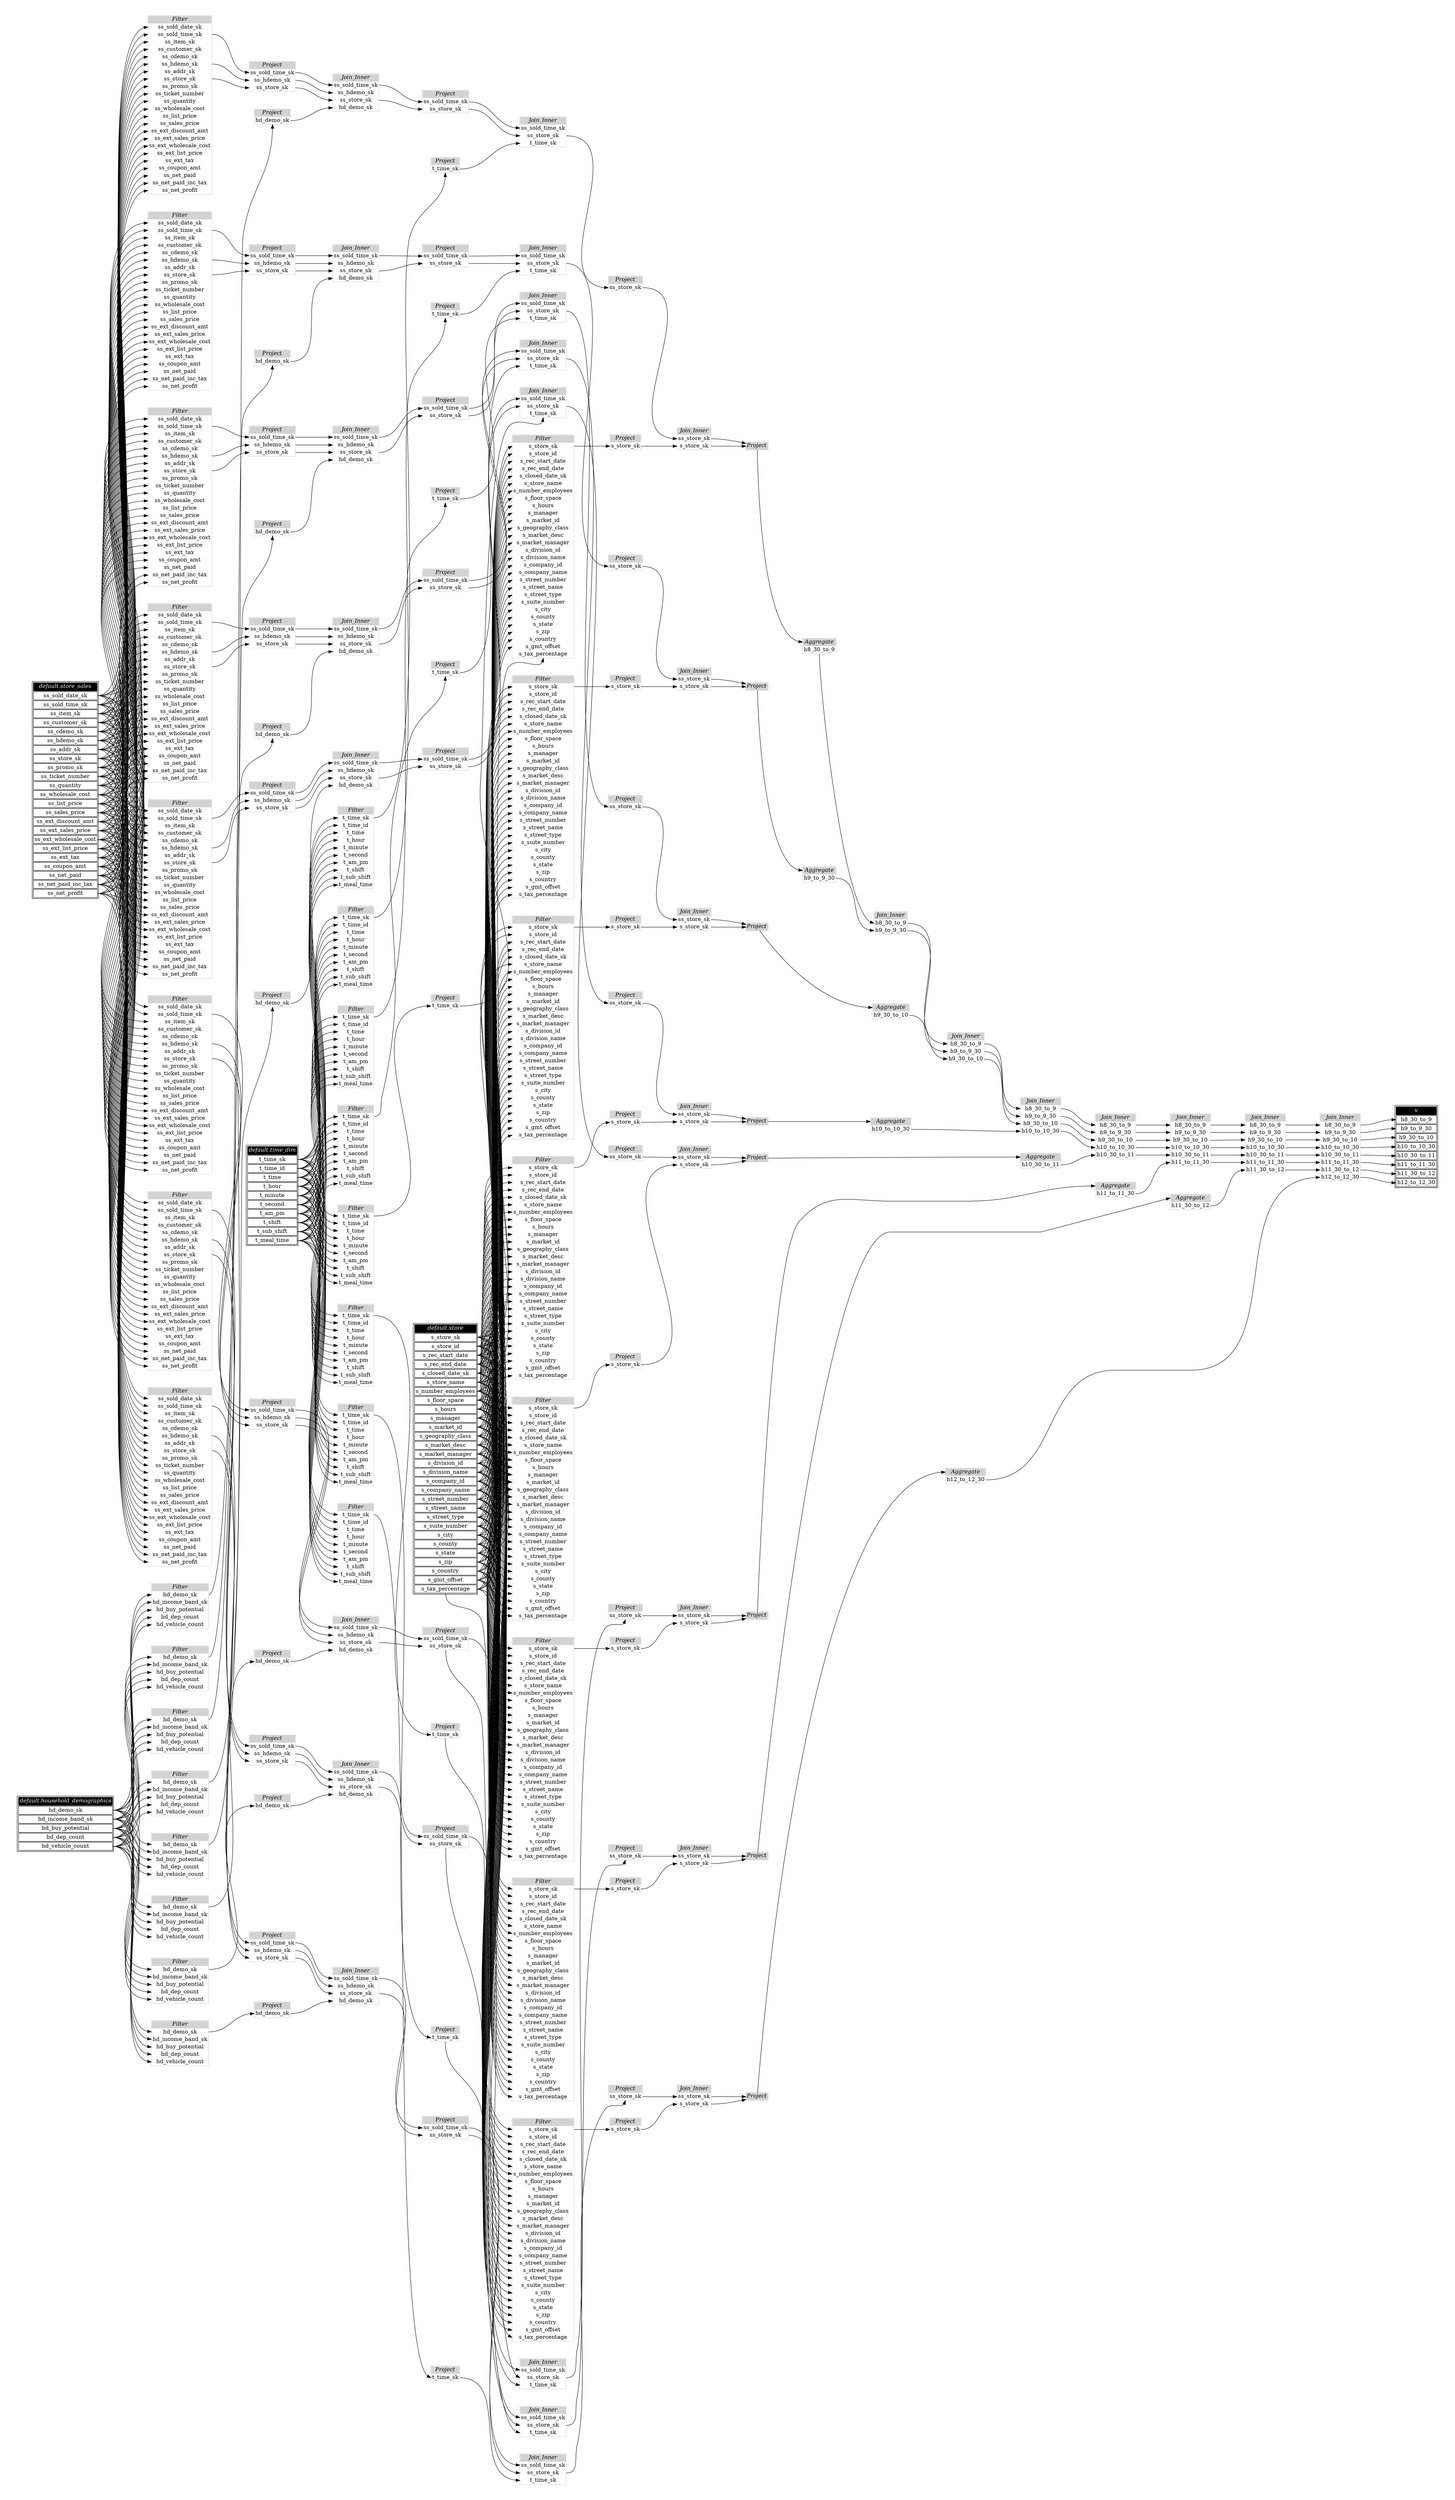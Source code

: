 // Automatically generated by TPCDSFlowTestSuite


digraph {
  graph [pad="0.5" nodesep="0.5" ranksep="1" fontname="Helvetica" rankdir=LR];
  node [shape=plaintext]

  
"Aggregate_3eeece2" [label=<
<table color="lightgray" border="1" cellborder="0" cellspacing="0">
  <tr><td bgcolor="lightgray" port="nodeName"><i>Aggregate</i></td></tr>
  <tr><td port="0">h10_to_10_30</td></tr>
</table>>];
     

"Aggregate_4a1d165" [label=<
<table color="lightgray" border="1" cellborder="0" cellspacing="0">
  <tr><td bgcolor="lightgray" port="nodeName"><i>Aggregate</i></td></tr>
  <tr><td port="0">h10_30_to_11</td></tr>
</table>>];
     

"Aggregate_568c688" [label=<
<table color="lightgray" border="1" cellborder="0" cellspacing="0">
  <tr><td bgcolor="lightgray" port="nodeName"><i>Aggregate</i></td></tr>
  <tr><td port="0">h8_30_to_9</td></tr>
</table>>];
     

"Aggregate_64dbc27" [label=<
<table color="lightgray" border="1" cellborder="0" cellspacing="0">
  <tr><td bgcolor="lightgray" port="nodeName"><i>Aggregate</i></td></tr>
  <tr><td port="0">h9_to_9_30</td></tr>
</table>>];
     

"Aggregate_8002e9e" [label=<
<table color="lightgray" border="1" cellborder="0" cellspacing="0">
  <tr><td bgcolor="lightgray" port="nodeName"><i>Aggregate</i></td></tr>
  <tr><td port="0">h11_to_11_30</td></tr>
</table>>];
     

"Aggregate_cd5e2af" [label=<
<table color="lightgray" border="1" cellborder="0" cellspacing="0">
  <tr><td bgcolor="lightgray" port="nodeName"><i>Aggregate</i></td></tr>
  <tr><td port="0">h12_to_12_30</td></tr>
</table>>];
     

"Aggregate_d86a1e4" [label=<
<table color="lightgray" border="1" cellborder="0" cellspacing="0">
  <tr><td bgcolor="lightgray" port="nodeName"><i>Aggregate</i></td></tr>
  <tr><td port="0">h11_30_to_12</td></tr>
</table>>];
     

"Aggregate_dc0ca0e" [label=<
<table color="lightgray" border="1" cellborder="0" cellspacing="0">
  <tr><td bgcolor="lightgray" port="nodeName"><i>Aggregate</i></td></tr>
  <tr><td port="0">h9_30_to_10</td></tr>
</table>>];
     

"Filter_05dec7a" [label=<
<table color="lightgray" border="1" cellborder="0" cellspacing="0">
  <tr><td bgcolor="lightgray" port="nodeName"><i>Filter</i></td></tr>
  <tr><td port="0">t_time_sk</td></tr>
<tr><td port="1">t_time_id</td></tr>
<tr><td port="2">t_time</td></tr>
<tr><td port="3">t_hour</td></tr>
<tr><td port="4">t_minute</td></tr>
<tr><td port="5">t_second</td></tr>
<tr><td port="6">t_am_pm</td></tr>
<tr><td port="7">t_shift</td></tr>
<tr><td port="8">t_sub_shift</td></tr>
<tr><td port="9">t_meal_time</td></tr>
</table>>];
     

"Filter_08038e7" [label=<
<table color="lightgray" border="1" cellborder="0" cellspacing="0">
  <tr><td bgcolor="lightgray" port="nodeName"><i>Filter</i></td></tr>
  <tr><td port="0">s_store_sk</td></tr>
<tr><td port="1">s_store_id</td></tr>
<tr><td port="2">s_rec_start_date</td></tr>
<tr><td port="3">s_rec_end_date</td></tr>
<tr><td port="4">s_closed_date_sk</td></tr>
<tr><td port="5">s_store_name</td></tr>
<tr><td port="6">s_number_employees</td></tr>
<tr><td port="7">s_floor_space</td></tr>
<tr><td port="8">s_hours</td></tr>
<tr><td port="9">s_manager</td></tr>
<tr><td port="10">s_market_id</td></tr>
<tr><td port="11">s_geography_class</td></tr>
<tr><td port="12">s_market_desc</td></tr>
<tr><td port="13">s_market_manager</td></tr>
<tr><td port="14">s_division_id</td></tr>
<tr><td port="15">s_division_name</td></tr>
<tr><td port="16">s_company_id</td></tr>
<tr><td port="17">s_company_name</td></tr>
<tr><td port="18">s_street_number</td></tr>
<tr><td port="19">s_street_name</td></tr>
<tr><td port="20">s_street_type</td></tr>
<tr><td port="21">s_suite_number</td></tr>
<tr><td port="22">s_city</td></tr>
<tr><td port="23">s_county</td></tr>
<tr><td port="24">s_state</td></tr>
<tr><td port="25">s_zip</td></tr>
<tr><td port="26">s_country</td></tr>
<tr><td port="27">s_gmt_offset</td></tr>
<tr><td port="28">s_tax_percentage</td></tr>
</table>>];
     

"Filter_09018b6" [label=<
<table color="lightgray" border="1" cellborder="0" cellspacing="0">
  <tr><td bgcolor="lightgray" port="nodeName"><i>Filter</i></td></tr>
  <tr><td port="0">t_time_sk</td></tr>
<tr><td port="1">t_time_id</td></tr>
<tr><td port="2">t_time</td></tr>
<tr><td port="3">t_hour</td></tr>
<tr><td port="4">t_minute</td></tr>
<tr><td port="5">t_second</td></tr>
<tr><td port="6">t_am_pm</td></tr>
<tr><td port="7">t_shift</td></tr>
<tr><td port="8">t_sub_shift</td></tr>
<tr><td port="9">t_meal_time</td></tr>
</table>>];
     

"Filter_115456c" [label=<
<table color="lightgray" border="1" cellborder="0" cellspacing="0">
  <tr><td bgcolor="lightgray" port="nodeName"><i>Filter</i></td></tr>
  <tr><td port="0">ss_sold_date_sk</td></tr>
<tr><td port="1">ss_sold_time_sk</td></tr>
<tr><td port="2">ss_item_sk</td></tr>
<tr><td port="3">ss_customer_sk</td></tr>
<tr><td port="4">ss_cdemo_sk</td></tr>
<tr><td port="5">ss_hdemo_sk</td></tr>
<tr><td port="6">ss_addr_sk</td></tr>
<tr><td port="7">ss_store_sk</td></tr>
<tr><td port="8">ss_promo_sk</td></tr>
<tr><td port="9">ss_ticket_number</td></tr>
<tr><td port="10">ss_quantity</td></tr>
<tr><td port="11">ss_wholesale_cost</td></tr>
<tr><td port="12">ss_list_price</td></tr>
<tr><td port="13">ss_sales_price</td></tr>
<tr><td port="14">ss_ext_discount_amt</td></tr>
<tr><td port="15">ss_ext_sales_price</td></tr>
<tr><td port="16">ss_ext_wholesale_cost</td></tr>
<tr><td port="17">ss_ext_list_price</td></tr>
<tr><td port="18">ss_ext_tax</td></tr>
<tr><td port="19">ss_coupon_amt</td></tr>
<tr><td port="20">ss_net_paid</td></tr>
<tr><td port="21">ss_net_paid_inc_tax</td></tr>
<tr><td port="22">ss_net_profit</td></tr>
</table>>];
     

"Filter_127ce55" [label=<
<table color="lightgray" border="1" cellborder="0" cellspacing="0">
  <tr><td bgcolor="lightgray" port="nodeName"><i>Filter</i></td></tr>
  <tr><td port="0">ss_sold_date_sk</td></tr>
<tr><td port="1">ss_sold_time_sk</td></tr>
<tr><td port="2">ss_item_sk</td></tr>
<tr><td port="3">ss_customer_sk</td></tr>
<tr><td port="4">ss_cdemo_sk</td></tr>
<tr><td port="5">ss_hdemo_sk</td></tr>
<tr><td port="6">ss_addr_sk</td></tr>
<tr><td port="7">ss_store_sk</td></tr>
<tr><td port="8">ss_promo_sk</td></tr>
<tr><td port="9">ss_ticket_number</td></tr>
<tr><td port="10">ss_quantity</td></tr>
<tr><td port="11">ss_wholesale_cost</td></tr>
<tr><td port="12">ss_list_price</td></tr>
<tr><td port="13">ss_sales_price</td></tr>
<tr><td port="14">ss_ext_discount_amt</td></tr>
<tr><td port="15">ss_ext_sales_price</td></tr>
<tr><td port="16">ss_ext_wholesale_cost</td></tr>
<tr><td port="17">ss_ext_list_price</td></tr>
<tr><td port="18">ss_ext_tax</td></tr>
<tr><td port="19">ss_coupon_amt</td></tr>
<tr><td port="20">ss_net_paid</td></tr>
<tr><td port="21">ss_net_paid_inc_tax</td></tr>
<tr><td port="22">ss_net_profit</td></tr>
</table>>];
     

"Filter_163fa50" [label=<
<table color="lightgray" border="1" cellborder="0" cellspacing="0">
  <tr><td bgcolor="lightgray" port="nodeName"><i>Filter</i></td></tr>
  <tr><td port="0">s_store_sk</td></tr>
<tr><td port="1">s_store_id</td></tr>
<tr><td port="2">s_rec_start_date</td></tr>
<tr><td port="3">s_rec_end_date</td></tr>
<tr><td port="4">s_closed_date_sk</td></tr>
<tr><td port="5">s_store_name</td></tr>
<tr><td port="6">s_number_employees</td></tr>
<tr><td port="7">s_floor_space</td></tr>
<tr><td port="8">s_hours</td></tr>
<tr><td port="9">s_manager</td></tr>
<tr><td port="10">s_market_id</td></tr>
<tr><td port="11">s_geography_class</td></tr>
<tr><td port="12">s_market_desc</td></tr>
<tr><td port="13">s_market_manager</td></tr>
<tr><td port="14">s_division_id</td></tr>
<tr><td port="15">s_division_name</td></tr>
<tr><td port="16">s_company_id</td></tr>
<tr><td port="17">s_company_name</td></tr>
<tr><td port="18">s_street_number</td></tr>
<tr><td port="19">s_street_name</td></tr>
<tr><td port="20">s_street_type</td></tr>
<tr><td port="21">s_suite_number</td></tr>
<tr><td port="22">s_city</td></tr>
<tr><td port="23">s_county</td></tr>
<tr><td port="24">s_state</td></tr>
<tr><td port="25">s_zip</td></tr>
<tr><td port="26">s_country</td></tr>
<tr><td port="27">s_gmt_offset</td></tr>
<tr><td port="28">s_tax_percentage</td></tr>
</table>>];
     

"Filter_1aeab14" [label=<
<table color="lightgray" border="1" cellborder="0" cellspacing="0">
  <tr><td bgcolor="lightgray" port="nodeName"><i>Filter</i></td></tr>
  <tr><td port="0">s_store_sk</td></tr>
<tr><td port="1">s_store_id</td></tr>
<tr><td port="2">s_rec_start_date</td></tr>
<tr><td port="3">s_rec_end_date</td></tr>
<tr><td port="4">s_closed_date_sk</td></tr>
<tr><td port="5">s_store_name</td></tr>
<tr><td port="6">s_number_employees</td></tr>
<tr><td port="7">s_floor_space</td></tr>
<tr><td port="8">s_hours</td></tr>
<tr><td port="9">s_manager</td></tr>
<tr><td port="10">s_market_id</td></tr>
<tr><td port="11">s_geography_class</td></tr>
<tr><td port="12">s_market_desc</td></tr>
<tr><td port="13">s_market_manager</td></tr>
<tr><td port="14">s_division_id</td></tr>
<tr><td port="15">s_division_name</td></tr>
<tr><td port="16">s_company_id</td></tr>
<tr><td port="17">s_company_name</td></tr>
<tr><td port="18">s_street_number</td></tr>
<tr><td port="19">s_street_name</td></tr>
<tr><td port="20">s_street_type</td></tr>
<tr><td port="21">s_suite_number</td></tr>
<tr><td port="22">s_city</td></tr>
<tr><td port="23">s_county</td></tr>
<tr><td port="24">s_state</td></tr>
<tr><td port="25">s_zip</td></tr>
<tr><td port="26">s_country</td></tr>
<tr><td port="27">s_gmt_offset</td></tr>
<tr><td port="28">s_tax_percentage</td></tr>
</table>>];
     

"Filter_1af58ea" [label=<
<table color="lightgray" border="1" cellborder="0" cellspacing="0">
  <tr><td bgcolor="lightgray" port="nodeName"><i>Filter</i></td></tr>
  <tr><td port="0">s_store_sk</td></tr>
<tr><td port="1">s_store_id</td></tr>
<tr><td port="2">s_rec_start_date</td></tr>
<tr><td port="3">s_rec_end_date</td></tr>
<tr><td port="4">s_closed_date_sk</td></tr>
<tr><td port="5">s_store_name</td></tr>
<tr><td port="6">s_number_employees</td></tr>
<tr><td port="7">s_floor_space</td></tr>
<tr><td port="8">s_hours</td></tr>
<tr><td port="9">s_manager</td></tr>
<tr><td port="10">s_market_id</td></tr>
<tr><td port="11">s_geography_class</td></tr>
<tr><td port="12">s_market_desc</td></tr>
<tr><td port="13">s_market_manager</td></tr>
<tr><td port="14">s_division_id</td></tr>
<tr><td port="15">s_division_name</td></tr>
<tr><td port="16">s_company_id</td></tr>
<tr><td port="17">s_company_name</td></tr>
<tr><td port="18">s_street_number</td></tr>
<tr><td port="19">s_street_name</td></tr>
<tr><td port="20">s_street_type</td></tr>
<tr><td port="21">s_suite_number</td></tr>
<tr><td port="22">s_city</td></tr>
<tr><td port="23">s_county</td></tr>
<tr><td port="24">s_state</td></tr>
<tr><td port="25">s_zip</td></tr>
<tr><td port="26">s_country</td></tr>
<tr><td port="27">s_gmt_offset</td></tr>
<tr><td port="28">s_tax_percentage</td></tr>
</table>>];
     

"Filter_1e42468" [label=<
<table color="lightgray" border="1" cellborder="0" cellspacing="0">
  <tr><td bgcolor="lightgray" port="nodeName"><i>Filter</i></td></tr>
  <tr><td port="0">s_store_sk</td></tr>
<tr><td port="1">s_store_id</td></tr>
<tr><td port="2">s_rec_start_date</td></tr>
<tr><td port="3">s_rec_end_date</td></tr>
<tr><td port="4">s_closed_date_sk</td></tr>
<tr><td port="5">s_store_name</td></tr>
<tr><td port="6">s_number_employees</td></tr>
<tr><td port="7">s_floor_space</td></tr>
<tr><td port="8">s_hours</td></tr>
<tr><td port="9">s_manager</td></tr>
<tr><td port="10">s_market_id</td></tr>
<tr><td port="11">s_geography_class</td></tr>
<tr><td port="12">s_market_desc</td></tr>
<tr><td port="13">s_market_manager</td></tr>
<tr><td port="14">s_division_id</td></tr>
<tr><td port="15">s_division_name</td></tr>
<tr><td port="16">s_company_id</td></tr>
<tr><td port="17">s_company_name</td></tr>
<tr><td port="18">s_street_number</td></tr>
<tr><td port="19">s_street_name</td></tr>
<tr><td port="20">s_street_type</td></tr>
<tr><td port="21">s_suite_number</td></tr>
<tr><td port="22">s_city</td></tr>
<tr><td port="23">s_county</td></tr>
<tr><td port="24">s_state</td></tr>
<tr><td port="25">s_zip</td></tr>
<tr><td port="26">s_country</td></tr>
<tr><td port="27">s_gmt_offset</td></tr>
<tr><td port="28">s_tax_percentage</td></tr>
</table>>];
     

"Filter_2602fb8" [label=<
<table color="lightgray" border="1" cellborder="0" cellspacing="0">
  <tr><td bgcolor="lightgray" port="nodeName"><i>Filter</i></td></tr>
  <tr><td port="0">ss_sold_date_sk</td></tr>
<tr><td port="1">ss_sold_time_sk</td></tr>
<tr><td port="2">ss_item_sk</td></tr>
<tr><td port="3">ss_customer_sk</td></tr>
<tr><td port="4">ss_cdemo_sk</td></tr>
<tr><td port="5">ss_hdemo_sk</td></tr>
<tr><td port="6">ss_addr_sk</td></tr>
<tr><td port="7">ss_store_sk</td></tr>
<tr><td port="8">ss_promo_sk</td></tr>
<tr><td port="9">ss_ticket_number</td></tr>
<tr><td port="10">ss_quantity</td></tr>
<tr><td port="11">ss_wholesale_cost</td></tr>
<tr><td port="12">ss_list_price</td></tr>
<tr><td port="13">ss_sales_price</td></tr>
<tr><td port="14">ss_ext_discount_amt</td></tr>
<tr><td port="15">ss_ext_sales_price</td></tr>
<tr><td port="16">ss_ext_wholesale_cost</td></tr>
<tr><td port="17">ss_ext_list_price</td></tr>
<tr><td port="18">ss_ext_tax</td></tr>
<tr><td port="19">ss_coupon_amt</td></tr>
<tr><td port="20">ss_net_paid</td></tr>
<tr><td port="21">ss_net_paid_inc_tax</td></tr>
<tr><td port="22">ss_net_profit</td></tr>
</table>>];
     

"Filter_3dc9a56" [label=<
<table color="lightgray" border="1" cellborder="0" cellspacing="0">
  <tr><td bgcolor="lightgray" port="nodeName"><i>Filter</i></td></tr>
  <tr><td port="0">hd_demo_sk</td></tr>
<tr><td port="1">hd_income_band_sk</td></tr>
<tr><td port="2">hd_buy_potential</td></tr>
<tr><td port="3">hd_dep_count</td></tr>
<tr><td port="4">hd_vehicle_count</td></tr>
</table>>];
     

"Filter_3f79e51" [label=<
<table color="lightgray" border="1" cellborder="0" cellspacing="0">
  <tr><td bgcolor="lightgray" port="nodeName"><i>Filter</i></td></tr>
  <tr><td port="0">ss_sold_date_sk</td></tr>
<tr><td port="1">ss_sold_time_sk</td></tr>
<tr><td port="2">ss_item_sk</td></tr>
<tr><td port="3">ss_customer_sk</td></tr>
<tr><td port="4">ss_cdemo_sk</td></tr>
<tr><td port="5">ss_hdemo_sk</td></tr>
<tr><td port="6">ss_addr_sk</td></tr>
<tr><td port="7">ss_store_sk</td></tr>
<tr><td port="8">ss_promo_sk</td></tr>
<tr><td port="9">ss_ticket_number</td></tr>
<tr><td port="10">ss_quantity</td></tr>
<tr><td port="11">ss_wholesale_cost</td></tr>
<tr><td port="12">ss_list_price</td></tr>
<tr><td port="13">ss_sales_price</td></tr>
<tr><td port="14">ss_ext_discount_amt</td></tr>
<tr><td port="15">ss_ext_sales_price</td></tr>
<tr><td port="16">ss_ext_wholesale_cost</td></tr>
<tr><td port="17">ss_ext_list_price</td></tr>
<tr><td port="18">ss_ext_tax</td></tr>
<tr><td port="19">ss_coupon_amt</td></tr>
<tr><td port="20">ss_net_paid</td></tr>
<tr><td port="21">ss_net_paid_inc_tax</td></tr>
<tr><td port="22">ss_net_profit</td></tr>
</table>>];
     

"Filter_486e051" [label=<
<table color="lightgray" border="1" cellborder="0" cellspacing="0">
  <tr><td bgcolor="lightgray" port="nodeName"><i>Filter</i></td></tr>
  <tr><td port="0">ss_sold_date_sk</td></tr>
<tr><td port="1">ss_sold_time_sk</td></tr>
<tr><td port="2">ss_item_sk</td></tr>
<tr><td port="3">ss_customer_sk</td></tr>
<tr><td port="4">ss_cdemo_sk</td></tr>
<tr><td port="5">ss_hdemo_sk</td></tr>
<tr><td port="6">ss_addr_sk</td></tr>
<tr><td port="7">ss_store_sk</td></tr>
<tr><td port="8">ss_promo_sk</td></tr>
<tr><td port="9">ss_ticket_number</td></tr>
<tr><td port="10">ss_quantity</td></tr>
<tr><td port="11">ss_wholesale_cost</td></tr>
<tr><td port="12">ss_list_price</td></tr>
<tr><td port="13">ss_sales_price</td></tr>
<tr><td port="14">ss_ext_discount_amt</td></tr>
<tr><td port="15">ss_ext_sales_price</td></tr>
<tr><td port="16">ss_ext_wholesale_cost</td></tr>
<tr><td port="17">ss_ext_list_price</td></tr>
<tr><td port="18">ss_ext_tax</td></tr>
<tr><td port="19">ss_coupon_amt</td></tr>
<tr><td port="20">ss_net_paid</td></tr>
<tr><td port="21">ss_net_paid_inc_tax</td></tr>
<tr><td port="22">ss_net_profit</td></tr>
</table>>];
     

"Filter_626194e" [label=<
<table color="lightgray" border="1" cellborder="0" cellspacing="0">
  <tr><td bgcolor="lightgray" port="nodeName"><i>Filter</i></td></tr>
  <tr><td port="0">t_time_sk</td></tr>
<tr><td port="1">t_time_id</td></tr>
<tr><td port="2">t_time</td></tr>
<tr><td port="3">t_hour</td></tr>
<tr><td port="4">t_minute</td></tr>
<tr><td port="5">t_second</td></tr>
<tr><td port="6">t_am_pm</td></tr>
<tr><td port="7">t_shift</td></tr>
<tr><td port="8">t_sub_shift</td></tr>
<tr><td port="9">t_meal_time</td></tr>
</table>>];
     

"Filter_69fe5b0" [label=<
<table color="lightgray" border="1" cellborder="0" cellspacing="0">
  <tr><td bgcolor="lightgray" port="nodeName"><i>Filter</i></td></tr>
  <tr><td port="0">ss_sold_date_sk</td></tr>
<tr><td port="1">ss_sold_time_sk</td></tr>
<tr><td port="2">ss_item_sk</td></tr>
<tr><td port="3">ss_customer_sk</td></tr>
<tr><td port="4">ss_cdemo_sk</td></tr>
<tr><td port="5">ss_hdemo_sk</td></tr>
<tr><td port="6">ss_addr_sk</td></tr>
<tr><td port="7">ss_store_sk</td></tr>
<tr><td port="8">ss_promo_sk</td></tr>
<tr><td port="9">ss_ticket_number</td></tr>
<tr><td port="10">ss_quantity</td></tr>
<tr><td port="11">ss_wholesale_cost</td></tr>
<tr><td port="12">ss_list_price</td></tr>
<tr><td port="13">ss_sales_price</td></tr>
<tr><td port="14">ss_ext_discount_amt</td></tr>
<tr><td port="15">ss_ext_sales_price</td></tr>
<tr><td port="16">ss_ext_wholesale_cost</td></tr>
<tr><td port="17">ss_ext_list_price</td></tr>
<tr><td port="18">ss_ext_tax</td></tr>
<tr><td port="19">ss_coupon_amt</td></tr>
<tr><td port="20">ss_net_paid</td></tr>
<tr><td port="21">ss_net_paid_inc_tax</td></tr>
<tr><td port="22">ss_net_profit</td></tr>
</table>>];
     

"Filter_6c3baf9" [label=<
<table color="lightgray" border="1" cellborder="0" cellspacing="0">
  <tr><td bgcolor="lightgray" port="nodeName"><i>Filter</i></td></tr>
  <tr><td port="0">s_store_sk</td></tr>
<tr><td port="1">s_store_id</td></tr>
<tr><td port="2">s_rec_start_date</td></tr>
<tr><td port="3">s_rec_end_date</td></tr>
<tr><td port="4">s_closed_date_sk</td></tr>
<tr><td port="5">s_store_name</td></tr>
<tr><td port="6">s_number_employees</td></tr>
<tr><td port="7">s_floor_space</td></tr>
<tr><td port="8">s_hours</td></tr>
<tr><td port="9">s_manager</td></tr>
<tr><td port="10">s_market_id</td></tr>
<tr><td port="11">s_geography_class</td></tr>
<tr><td port="12">s_market_desc</td></tr>
<tr><td port="13">s_market_manager</td></tr>
<tr><td port="14">s_division_id</td></tr>
<tr><td port="15">s_division_name</td></tr>
<tr><td port="16">s_company_id</td></tr>
<tr><td port="17">s_company_name</td></tr>
<tr><td port="18">s_street_number</td></tr>
<tr><td port="19">s_street_name</td></tr>
<tr><td port="20">s_street_type</td></tr>
<tr><td port="21">s_suite_number</td></tr>
<tr><td port="22">s_city</td></tr>
<tr><td port="23">s_county</td></tr>
<tr><td port="24">s_state</td></tr>
<tr><td port="25">s_zip</td></tr>
<tr><td port="26">s_country</td></tr>
<tr><td port="27">s_gmt_offset</td></tr>
<tr><td port="28">s_tax_percentage</td></tr>
</table>>];
     

"Filter_6e61932" [label=<
<table color="lightgray" border="1" cellborder="0" cellspacing="0">
  <tr><td bgcolor="lightgray" port="nodeName"><i>Filter</i></td></tr>
  <tr><td port="0">hd_demo_sk</td></tr>
<tr><td port="1">hd_income_band_sk</td></tr>
<tr><td port="2">hd_buy_potential</td></tr>
<tr><td port="3">hd_dep_count</td></tr>
<tr><td port="4">hd_vehicle_count</td></tr>
</table>>];
     

"Filter_6f578f1" [label=<
<table color="lightgray" border="1" cellborder="0" cellspacing="0">
  <tr><td bgcolor="lightgray" port="nodeName"><i>Filter</i></td></tr>
  <tr><td port="0">hd_demo_sk</td></tr>
<tr><td port="1">hd_income_band_sk</td></tr>
<tr><td port="2">hd_buy_potential</td></tr>
<tr><td port="3">hd_dep_count</td></tr>
<tr><td port="4">hd_vehicle_count</td></tr>
</table>>];
     

"Filter_70c8786" [label=<
<table color="lightgray" border="1" cellborder="0" cellspacing="0">
  <tr><td bgcolor="lightgray" port="nodeName"><i>Filter</i></td></tr>
  <tr><td port="0">ss_sold_date_sk</td></tr>
<tr><td port="1">ss_sold_time_sk</td></tr>
<tr><td port="2">ss_item_sk</td></tr>
<tr><td port="3">ss_customer_sk</td></tr>
<tr><td port="4">ss_cdemo_sk</td></tr>
<tr><td port="5">ss_hdemo_sk</td></tr>
<tr><td port="6">ss_addr_sk</td></tr>
<tr><td port="7">ss_store_sk</td></tr>
<tr><td port="8">ss_promo_sk</td></tr>
<tr><td port="9">ss_ticket_number</td></tr>
<tr><td port="10">ss_quantity</td></tr>
<tr><td port="11">ss_wholesale_cost</td></tr>
<tr><td port="12">ss_list_price</td></tr>
<tr><td port="13">ss_sales_price</td></tr>
<tr><td port="14">ss_ext_discount_amt</td></tr>
<tr><td port="15">ss_ext_sales_price</td></tr>
<tr><td port="16">ss_ext_wholesale_cost</td></tr>
<tr><td port="17">ss_ext_list_price</td></tr>
<tr><td port="18">ss_ext_tax</td></tr>
<tr><td port="19">ss_coupon_amt</td></tr>
<tr><td port="20">ss_net_paid</td></tr>
<tr><td port="21">ss_net_paid_inc_tax</td></tr>
<tr><td port="22">ss_net_profit</td></tr>
</table>>];
     

"Filter_9090290" [label=<
<table color="lightgray" border="1" cellborder="0" cellspacing="0">
  <tr><td bgcolor="lightgray" port="nodeName"><i>Filter</i></td></tr>
  <tr><td port="0">ss_sold_date_sk</td></tr>
<tr><td port="1">ss_sold_time_sk</td></tr>
<tr><td port="2">ss_item_sk</td></tr>
<tr><td port="3">ss_customer_sk</td></tr>
<tr><td port="4">ss_cdemo_sk</td></tr>
<tr><td port="5">ss_hdemo_sk</td></tr>
<tr><td port="6">ss_addr_sk</td></tr>
<tr><td port="7">ss_store_sk</td></tr>
<tr><td port="8">ss_promo_sk</td></tr>
<tr><td port="9">ss_ticket_number</td></tr>
<tr><td port="10">ss_quantity</td></tr>
<tr><td port="11">ss_wholesale_cost</td></tr>
<tr><td port="12">ss_list_price</td></tr>
<tr><td port="13">ss_sales_price</td></tr>
<tr><td port="14">ss_ext_discount_amt</td></tr>
<tr><td port="15">ss_ext_sales_price</td></tr>
<tr><td port="16">ss_ext_wholesale_cost</td></tr>
<tr><td port="17">ss_ext_list_price</td></tr>
<tr><td port="18">ss_ext_tax</td></tr>
<tr><td port="19">ss_coupon_amt</td></tr>
<tr><td port="20">ss_net_paid</td></tr>
<tr><td port="21">ss_net_paid_inc_tax</td></tr>
<tr><td port="22">ss_net_profit</td></tr>
</table>>];
     

"Filter_9fdfb9f" [label=<
<table color="lightgray" border="1" cellborder="0" cellspacing="0">
  <tr><td bgcolor="lightgray" port="nodeName"><i>Filter</i></td></tr>
  <tr><td port="0">hd_demo_sk</td></tr>
<tr><td port="1">hd_income_band_sk</td></tr>
<tr><td port="2">hd_buy_potential</td></tr>
<tr><td port="3">hd_dep_count</td></tr>
<tr><td port="4">hd_vehicle_count</td></tr>
</table>>];
     

"Filter_b9fb876" [label=<
<table color="lightgray" border="1" cellborder="0" cellspacing="0">
  <tr><td bgcolor="lightgray" port="nodeName"><i>Filter</i></td></tr>
  <tr><td port="0">s_store_sk</td></tr>
<tr><td port="1">s_store_id</td></tr>
<tr><td port="2">s_rec_start_date</td></tr>
<tr><td port="3">s_rec_end_date</td></tr>
<tr><td port="4">s_closed_date_sk</td></tr>
<tr><td port="5">s_store_name</td></tr>
<tr><td port="6">s_number_employees</td></tr>
<tr><td port="7">s_floor_space</td></tr>
<tr><td port="8">s_hours</td></tr>
<tr><td port="9">s_manager</td></tr>
<tr><td port="10">s_market_id</td></tr>
<tr><td port="11">s_geography_class</td></tr>
<tr><td port="12">s_market_desc</td></tr>
<tr><td port="13">s_market_manager</td></tr>
<tr><td port="14">s_division_id</td></tr>
<tr><td port="15">s_division_name</td></tr>
<tr><td port="16">s_company_id</td></tr>
<tr><td port="17">s_company_name</td></tr>
<tr><td port="18">s_street_number</td></tr>
<tr><td port="19">s_street_name</td></tr>
<tr><td port="20">s_street_type</td></tr>
<tr><td port="21">s_suite_number</td></tr>
<tr><td port="22">s_city</td></tr>
<tr><td port="23">s_county</td></tr>
<tr><td port="24">s_state</td></tr>
<tr><td port="25">s_zip</td></tr>
<tr><td port="26">s_country</td></tr>
<tr><td port="27">s_gmt_offset</td></tr>
<tr><td port="28">s_tax_percentage</td></tr>
</table>>];
     

"Filter_bd93398" [label=<
<table color="lightgray" border="1" cellborder="0" cellspacing="0">
  <tr><td bgcolor="lightgray" port="nodeName"><i>Filter</i></td></tr>
  <tr><td port="0">hd_demo_sk</td></tr>
<tr><td port="1">hd_income_band_sk</td></tr>
<tr><td port="2">hd_buy_potential</td></tr>
<tr><td port="3">hd_dep_count</td></tr>
<tr><td port="4">hd_vehicle_count</td></tr>
</table>>];
     

"Filter_cacd3f4" [label=<
<table color="lightgray" border="1" cellborder="0" cellspacing="0">
  <tr><td bgcolor="lightgray" port="nodeName"><i>Filter</i></td></tr>
  <tr><td port="0">t_time_sk</td></tr>
<tr><td port="1">t_time_id</td></tr>
<tr><td port="2">t_time</td></tr>
<tr><td port="3">t_hour</td></tr>
<tr><td port="4">t_minute</td></tr>
<tr><td port="5">t_second</td></tr>
<tr><td port="6">t_am_pm</td></tr>
<tr><td port="7">t_shift</td></tr>
<tr><td port="8">t_sub_shift</td></tr>
<tr><td port="9">t_meal_time</td></tr>
</table>>];
     

"Filter_ce4cc0b" [label=<
<table color="lightgray" border="1" cellborder="0" cellspacing="0">
  <tr><td bgcolor="lightgray" port="nodeName"><i>Filter</i></td></tr>
  <tr><td port="0">t_time_sk</td></tr>
<tr><td port="1">t_time_id</td></tr>
<tr><td port="2">t_time</td></tr>
<tr><td port="3">t_hour</td></tr>
<tr><td port="4">t_minute</td></tr>
<tr><td port="5">t_second</td></tr>
<tr><td port="6">t_am_pm</td></tr>
<tr><td port="7">t_shift</td></tr>
<tr><td port="8">t_sub_shift</td></tr>
<tr><td port="9">t_meal_time</td></tr>
</table>>];
     

"Filter_d76bbcb" [label=<
<table color="lightgray" border="1" cellborder="0" cellspacing="0">
  <tr><td bgcolor="lightgray" port="nodeName"><i>Filter</i></td></tr>
  <tr><td port="0">s_store_sk</td></tr>
<tr><td port="1">s_store_id</td></tr>
<tr><td port="2">s_rec_start_date</td></tr>
<tr><td port="3">s_rec_end_date</td></tr>
<tr><td port="4">s_closed_date_sk</td></tr>
<tr><td port="5">s_store_name</td></tr>
<tr><td port="6">s_number_employees</td></tr>
<tr><td port="7">s_floor_space</td></tr>
<tr><td port="8">s_hours</td></tr>
<tr><td port="9">s_manager</td></tr>
<tr><td port="10">s_market_id</td></tr>
<tr><td port="11">s_geography_class</td></tr>
<tr><td port="12">s_market_desc</td></tr>
<tr><td port="13">s_market_manager</td></tr>
<tr><td port="14">s_division_id</td></tr>
<tr><td port="15">s_division_name</td></tr>
<tr><td port="16">s_company_id</td></tr>
<tr><td port="17">s_company_name</td></tr>
<tr><td port="18">s_street_number</td></tr>
<tr><td port="19">s_street_name</td></tr>
<tr><td port="20">s_street_type</td></tr>
<tr><td port="21">s_suite_number</td></tr>
<tr><td port="22">s_city</td></tr>
<tr><td port="23">s_county</td></tr>
<tr><td port="24">s_state</td></tr>
<tr><td port="25">s_zip</td></tr>
<tr><td port="26">s_country</td></tr>
<tr><td port="27">s_gmt_offset</td></tr>
<tr><td port="28">s_tax_percentage</td></tr>
</table>>];
     

"Filter_de7d290" [label=<
<table color="lightgray" border="1" cellborder="0" cellspacing="0">
  <tr><td bgcolor="lightgray" port="nodeName"><i>Filter</i></td></tr>
  <tr><td port="0">hd_demo_sk</td></tr>
<tr><td port="1">hd_income_band_sk</td></tr>
<tr><td port="2">hd_buy_potential</td></tr>
<tr><td port="3">hd_dep_count</td></tr>
<tr><td port="4">hd_vehicle_count</td></tr>
</table>>];
     

"Filter_e2292b2" [label=<
<table color="lightgray" border="1" cellborder="0" cellspacing="0">
  <tr><td bgcolor="lightgray" port="nodeName"><i>Filter</i></td></tr>
  <tr><td port="0">t_time_sk</td></tr>
<tr><td port="1">t_time_id</td></tr>
<tr><td port="2">t_time</td></tr>
<tr><td port="3">t_hour</td></tr>
<tr><td port="4">t_minute</td></tr>
<tr><td port="5">t_second</td></tr>
<tr><td port="6">t_am_pm</td></tr>
<tr><td port="7">t_shift</td></tr>
<tr><td port="8">t_sub_shift</td></tr>
<tr><td port="9">t_meal_time</td></tr>
</table>>];
     

"Filter_ed4f561" [label=<
<table color="lightgray" border="1" cellborder="0" cellspacing="0">
  <tr><td bgcolor="lightgray" port="nodeName"><i>Filter</i></td></tr>
  <tr><td port="0">hd_demo_sk</td></tr>
<tr><td port="1">hd_income_band_sk</td></tr>
<tr><td port="2">hd_buy_potential</td></tr>
<tr><td port="3">hd_dep_count</td></tr>
<tr><td port="4">hd_vehicle_count</td></tr>
</table>>];
     

"Filter_ee5b96f" [label=<
<table color="lightgray" border="1" cellborder="0" cellspacing="0">
  <tr><td bgcolor="lightgray" port="nodeName"><i>Filter</i></td></tr>
  <tr><td port="0">t_time_sk</td></tr>
<tr><td port="1">t_time_id</td></tr>
<tr><td port="2">t_time</td></tr>
<tr><td port="3">t_hour</td></tr>
<tr><td port="4">t_minute</td></tr>
<tr><td port="5">t_second</td></tr>
<tr><td port="6">t_am_pm</td></tr>
<tr><td port="7">t_shift</td></tr>
<tr><td port="8">t_sub_shift</td></tr>
<tr><td port="9">t_meal_time</td></tr>
</table>>];
     

"Filter_f8efc78" [label=<
<table color="lightgray" border="1" cellborder="0" cellspacing="0">
  <tr><td bgcolor="lightgray" port="nodeName"><i>Filter</i></td></tr>
  <tr><td port="0">hd_demo_sk</td></tr>
<tr><td port="1">hd_income_band_sk</td></tr>
<tr><td port="2">hd_buy_potential</td></tr>
<tr><td port="3">hd_dep_count</td></tr>
<tr><td port="4">hd_vehicle_count</td></tr>
</table>>];
     

"Filter_fdc458f" [label=<
<table color="lightgray" border="1" cellborder="0" cellspacing="0">
  <tr><td bgcolor="lightgray" port="nodeName"><i>Filter</i></td></tr>
  <tr><td port="0">t_time_sk</td></tr>
<tr><td port="1">t_time_id</td></tr>
<tr><td port="2">t_time</td></tr>
<tr><td port="3">t_hour</td></tr>
<tr><td port="4">t_minute</td></tr>
<tr><td port="5">t_second</td></tr>
<tr><td port="6">t_am_pm</td></tr>
<tr><td port="7">t_shift</td></tr>
<tr><td port="8">t_sub_shift</td></tr>
<tr><td port="9">t_meal_time</td></tr>
</table>>];
     

"Join_Inner_01ae097" [label=<
<table color="lightgray" border="1" cellborder="0" cellspacing="0">
  <tr><td bgcolor="lightgray" port="nodeName"><i>Join_Inner</i></td></tr>
  <tr><td port="0">ss_sold_time_sk</td></tr>
<tr><td port="1">ss_hdemo_sk</td></tr>
<tr><td port="2">ss_store_sk</td></tr>
<tr><td port="3">hd_demo_sk</td></tr>
</table>>];
     

"Join_Inner_08bb24b" [label=<
<table color="lightgray" border="1" cellborder="0" cellspacing="0">
  <tr><td bgcolor="lightgray" port="nodeName"><i>Join_Inner</i></td></tr>
  <tr><td port="0">h8_30_to_9</td></tr>
<tr><td port="1">h9_to_9_30</td></tr>
<tr><td port="2">h9_30_to_10</td></tr>
<tr><td port="3">h10_to_10_30</td></tr>
</table>>];
     

"Join_Inner_14c3fa6" [label=<
<table color="lightgray" border="1" cellborder="0" cellspacing="0">
  <tr><td bgcolor="lightgray" port="nodeName"><i>Join_Inner</i></td></tr>
  <tr><td port="0">ss_sold_time_sk</td></tr>
<tr><td port="1">ss_store_sk</td></tr>
<tr><td port="2">t_time_sk</td></tr>
</table>>];
     

"Join_Inner_2b19cbb" [label=<
<table color="lightgray" border="1" cellborder="0" cellspacing="0">
  <tr><td bgcolor="lightgray" port="nodeName"><i>Join_Inner</i></td></tr>
  <tr><td port="0">ss_sold_time_sk</td></tr>
<tr><td port="1">ss_hdemo_sk</td></tr>
<tr><td port="2">ss_store_sk</td></tr>
<tr><td port="3">hd_demo_sk</td></tr>
</table>>];
     

"Join_Inner_2d16803" [label=<
<table color="lightgray" border="1" cellborder="0" cellspacing="0">
  <tr><td bgcolor="lightgray" port="nodeName"><i>Join_Inner</i></td></tr>
  <tr><td port="0">ss_store_sk</td></tr>
<tr><td port="1">s_store_sk</td></tr>
</table>>];
     

"Join_Inner_2f615ea" [label=<
<table color="lightgray" border="1" cellborder="0" cellspacing="0">
  <tr><td bgcolor="lightgray" port="nodeName"><i>Join_Inner</i></td></tr>
  <tr><td port="0">ss_sold_time_sk</td></tr>
<tr><td port="1">ss_store_sk</td></tr>
<tr><td port="2">t_time_sk</td></tr>
</table>>];
     

"Join_Inner_32ae870" [label=<
<table color="lightgray" border="1" cellborder="0" cellspacing="0">
  <tr><td bgcolor="lightgray" port="nodeName"><i>Join_Inner</i></td></tr>
  <tr><td port="0">h8_30_to_9</td></tr>
<tr><td port="1">h9_to_9_30</td></tr>
<tr><td port="2">h9_30_to_10</td></tr>
<tr><td port="3">h10_to_10_30</td></tr>
<tr><td port="4">h10_30_to_11</td></tr>
</table>>];
     

"Join_Inner_3589e28" [label=<
<table color="lightgray" border="1" cellborder="0" cellspacing="0">
  <tr><td bgcolor="lightgray" port="nodeName"><i>Join_Inner</i></td></tr>
  <tr><td port="0">ss_sold_time_sk</td></tr>
<tr><td port="1">ss_hdemo_sk</td></tr>
<tr><td port="2">ss_store_sk</td></tr>
<tr><td port="3">hd_demo_sk</td></tr>
</table>>];
     

"Join_Inner_404716f" [label=<
<table color="lightgray" border="1" cellborder="0" cellspacing="0">
  <tr><td bgcolor="lightgray" port="nodeName"><i>Join_Inner</i></td></tr>
  <tr><td port="0">ss_sold_time_sk</td></tr>
<tr><td port="1">ss_hdemo_sk</td></tr>
<tr><td port="2">ss_store_sk</td></tr>
<tr><td port="3">hd_demo_sk</td></tr>
</table>>];
     

"Join_Inner_5599b66" [label=<
<table color="lightgray" border="1" cellborder="0" cellspacing="0">
  <tr><td bgcolor="lightgray" port="nodeName"><i>Join_Inner</i></td></tr>
  <tr><td port="0">h8_30_to_9</td></tr>
<tr><td port="1">h9_to_9_30</td></tr>
<tr><td port="2">h9_30_to_10</td></tr>
</table>>];
     

"Join_Inner_563c9c2" [label=<
<table color="lightgray" border="1" cellborder="0" cellspacing="0">
  <tr><td bgcolor="lightgray" port="nodeName"><i>Join_Inner</i></td></tr>
  <tr><td port="0">h8_30_to_9</td></tr>
<tr><td port="1">h9_to_9_30</td></tr>
<tr><td port="2">h9_30_to_10</td></tr>
<tr><td port="3">h10_to_10_30</td></tr>
<tr><td port="4">h10_30_to_11</td></tr>
<tr><td port="5">h11_to_11_30</td></tr>
<tr><td port="6">h11_30_to_12</td></tr>
</table>>];
     

"Join_Inner_5b6c59a" [label=<
<table color="lightgray" border="1" cellborder="0" cellspacing="0">
  <tr><td bgcolor="lightgray" port="nodeName"><i>Join_Inner</i></td></tr>
  <tr><td port="0">h8_30_to_9</td></tr>
<tr><td port="1">h9_to_9_30</td></tr>
<tr><td port="2">h9_30_to_10</td></tr>
<tr><td port="3">h10_to_10_30</td></tr>
<tr><td port="4">h10_30_to_11</td></tr>
<tr><td port="5">h11_to_11_30</td></tr>
<tr><td port="6">h11_30_to_12</td></tr>
<tr><td port="7">h12_to_12_30</td></tr>
</table>>];
     

"Join_Inner_5ece139" [label=<
<table color="lightgray" border="1" cellborder="0" cellspacing="0">
  <tr><td bgcolor="lightgray" port="nodeName"><i>Join_Inner</i></td></tr>
  <tr><td port="0">h8_30_to_9</td></tr>
<tr><td port="1">h9_to_9_30</td></tr>
</table>>];
     

"Join_Inner_61c4438" [label=<
<table color="lightgray" border="1" cellborder="0" cellspacing="0">
  <tr><td bgcolor="lightgray" port="nodeName"><i>Join_Inner</i></td></tr>
  <tr><td port="0">ss_store_sk</td></tr>
<tr><td port="1">s_store_sk</td></tr>
</table>>];
     

"Join_Inner_6997340" [label=<
<table color="lightgray" border="1" cellborder="0" cellspacing="0">
  <tr><td bgcolor="lightgray" port="nodeName"><i>Join_Inner</i></td></tr>
  <tr><td port="0">ss_store_sk</td></tr>
<tr><td port="1">s_store_sk</td></tr>
</table>>];
     

"Join_Inner_716c03f" [label=<
<table color="lightgray" border="1" cellborder="0" cellspacing="0">
  <tr><td bgcolor="lightgray" port="nodeName"><i>Join_Inner</i></td></tr>
  <tr><td port="0">ss_sold_time_sk</td></tr>
<tr><td port="1">ss_store_sk</td></tr>
<tr><td port="2">t_time_sk</td></tr>
</table>>];
     

"Join_Inner_77b7b3e" [label=<
<table color="lightgray" border="1" cellborder="0" cellspacing="0">
  <tr><td bgcolor="lightgray" port="nodeName"><i>Join_Inner</i></td></tr>
  <tr><td port="0">ss_sold_time_sk</td></tr>
<tr><td port="1">ss_store_sk</td></tr>
<tr><td port="2">t_time_sk</td></tr>
</table>>];
     

"Join_Inner_800da65" [label=<
<table color="lightgray" border="1" cellborder="0" cellspacing="0">
  <tr><td bgcolor="lightgray" port="nodeName"><i>Join_Inner</i></td></tr>
  <tr><td port="0">ss_sold_time_sk</td></tr>
<tr><td port="1">ss_store_sk</td></tr>
<tr><td port="2">t_time_sk</td></tr>
</table>>];
     

"Join_Inner_82ed526" [label=<
<table color="lightgray" border="1" cellborder="0" cellspacing="0">
  <tr><td bgcolor="lightgray" port="nodeName"><i>Join_Inner</i></td></tr>
  <tr><td port="0">h8_30_to_9</td></tr>
<tr><td port="1">h9_to_9_30</td></tr>
<tr><td port="2">h9_30_to_10</td></tr>
<tr><td port="3">h10_to_10_30</td></tr>
<tr><td port="4">h10_30_to_11</td></tr>
<tr><td port="5">h11_to_11_30</td></tr>
</table>>];
     

"Join_Inner_953e004" [label=<
<table color="lightgray" border="1" cellborder="0" cellspacing="0">
  <tr><td bgcolor="lightgray" port="nodeName"><i>Join_Inner</i></td></tr>
  <tr><td port="0">ss_sold_time_sk</td></tr>
<tr><td port="1">ss_store_sk</td></tr>
<tr><td port="2">t_time_sk</td></tr>
</table>>];
     

"Join_Inner_a69fa65" [label=<
<table color="lightgray" border="1" cellborder="0" cellspacing="0">
  <tr><td bgcolor="lightgray" port="nodeName"><i>Join_Inner</i></td></tr>
  <tr><td port="0">ss_store_sk</td></tr>
<tr><td port="1">s_store_sk</td></tr>
</table>>];
     

"Join_Inner_afd9b50" [label=<
<table color="lightgray" border="1" cellborder="0" cellspacing="0">
  <tr><td bgcolor="lightgray" port="nodeName"><i>Join_Inner</i></td></tr>
  <tr><td port="0">ss_store_sk</td></tr>
<tr><td port="1">s_store_sk</td></tr>
</table>>];
     

"Join_Inner_b27546e" [label=<
<table color="lightgray" border="1" cellborder="0" cellspacing="0">
  <tr><td bgcolor="lightgray" port="nodeName"><i>Join_Inner</i></td></tr>
  <tr><td port="0">ss_store_sk</td></tr>
<tr><td port="1">s_store_sk</td></tr>
</table>>];
     

"Join_Inner_bf69a07" [label=<
<table color="lightgray" border="1" cellborder="0" cellspacing="0">
  <tr><td bgcolor="lightgray" port="nodeName"><i>Join_Inner</i></td></tr>
  <tr><td port="0">ss_sold_time_sk</td></tr>
<tr><td port="1">ss_hdemo_sk</td></tr>
<tr><td port="2">ss_store_sk</td></tr>
<tr><td port="3">hd_demo_sk</td></tr>
</table>>];
     

"Join_Inner_c514966" [label=<
<table color="lightgray" border="1" cellborder="0" cellspacing="0">
  <tr><td bgcolor="lightgray" port="nodeName"><i>Join_Inner</i></td></tr>
  <tr><td port="0">ss_store_sk</td></tr>
<tr><td port="1">s_store_sk</td></tr>
</table>>];
     

"Join_Inner_c5e853c" [label=<
<table color="lightgray" border="1" cellborder="0" cellspacing="0">
  <tr><td bgcolor="lightgray" port="nodeName"><i>Join_Inner</i></td></tr>
  <tr><td port="0">ss_sold_time_sk</td></tr>
<tr><td port="1">ss_hdemo_sk</td></tr>
<tr><td port="2">ss_store_sk</td></tr>
<tr><td port="3">hd_demo_sk</td></tr>
</table>>];
     

"Join_Inner_cc856aa" [label=<
<table color="lightgray" border="1" cellborder="0" cellspacing="0">
  <tr><td bgcolor="lightgray" port="nodeName"><i>Join_Inner</i></td></tr>
  <tr><td port="0">ss_sold_time_sk</td></tr>
<tr><td port="1">ss_store_sk</td></tr>
<tr><td port="2">t_time_sk</td></tr>
</table>>];
     

"Join_Inner_d3e70e7" [label=<
<table color="lightgray" border="1" cellborder="0" cellspacing="0">
  <tr><td bgcolor="lightgray" port="nodeName"><i>Join_Inner</i></td></tr>
  <tr><td port="0">ss_sold_time_sk</td></tr>
<tr><td port="1">ss_store_sk</td></tr>
<tr><td port="2">t_time_sk</td></tr>
</table>>];
     

"Join_Inner_e99aab6" [label=<
<table color="lightgray" border="1" cellborder="0" cellspacing="0">
  <tr><td bgcolor="lightgray" port="nodeName"><i>Join_Inner</i></td></tr>
  <tr><td port="0">ss_sold_time_sk</td></tr>
<tr><td port="1">ss_hdemo_sk</td></tr>
<tr><td port="2">ss_store_sk</td></tr>
<tr><td port="3">hd_demo_sk</td></tr>
</table>>];
     

"Join_Inner_ef8d1d1" [label=<
<table color="lightgray" border="1" cellborder="0" cellspacing="0">
  <tr><td bgcolor="lightgray" port="nodeName"><i>Join_Inner</i></td></tr>
  <tr><td port="0">ss_sold_time_sk</td></tr>
<tr><td port="1">ss_hdemo_sk</td></tr>
<tr><td port="2">ss_store_sk</td></tr>
<tr><td port="3">hd_demo_sk</td></tr>
</table>>];
     

"Join_Inner_fcb9b62" [label=<
<table color="lightgray" border="1" cellborder="0" cellspacing="0">
  <tr><td bgcolor="lightgray" port="nodeName"><i>Join_Inner</i></td></tr>
  <tr><td port="0">ss_store_sk</td></tr>
<tr><td port="1">s_store_sk</td></tr>
</table>>];
     

"Project_070e9f2" [label=<
<table color="lightgray" border="1" cellborder="0" cellspacing="0">
  <tr><td bgcolor="lightgray" port="nodeName"><i>Project</i></td></tr>
  <tr><td port="0">ss_sold_time_sk</td></tr>
<tr><td port="1">ss_hdemo_sk</td></tr>
<tr><td port="2">ss_store_sk</td></tr>
</table>>];
     

"Project_08dca3d" [label=<
<table color="lightgray" border="1" cellborder="0" cellspacing="0">
  <tr><td bgcolor="lightgray" port="nodeName"><i>Project</i></td></tr>
  <tr><td port="0">t_time_sk</td></tr>
</table>>];
     

"Project_1516ddb" [label=<
<table color="lightgray" border="1" cellborder="0" cellspacing="0">
  <tr><td bgcolor="lightgray" port="nodeName"><i>Project</i></td></tr>
  
</table>>];
     

"Project_1569bce" [label=<
<table color="lightgray" border="1" cellborder="0" cellspacing="0">
  <tr><td bgcolor="lightgray" port="nodeName"><i>Project</i></td></tr>
  <tr><td port="0">ss_sold_time_sk</td></tr>
<tr><td port="1">ss_hdemo_sk</td></tr>
<tr><td port="2">ss_store_sk</td></tr>
</table>>];
     

"Project_1743a78" [label=<
<table color="lightgray" border="1" cellborder="0" cellspacing="0">
  <tr><td bgcolor="lightgray" port="nodeName"><i>Project</i></td></tr>
  <tr><td port="0">ss_sold_time_sk</td></tr>
<tr><td port="1">ss_hdemo_sk</td></tr>
<tr><td port="2">ss_store_sk</td></tr>
</table>>];
     

"Project_19450d0" [label=<
<table color="lightgray" border="1" cellborder="0" cellspacing="0">
  <tr><td bgcolor="lightgray" port="nodeName"><i>Project</i></td></tr>
  <tr><td port="0">s_store_sk</td></tr>
</table>>];
     

"Project_2162b75" [label=<
<table color="lightgray" border="1" cellborder="0" cellspacing="0">
  <tr><td bgcolor="lightgray" port="nodeName"><i>Project</i></td></tr>
  
</table>>];
     

"Project_2313fb2" [label=<
<table color="lightgray" border="1" cellborder="0" cellspacing="0">
  <tr><td bgcolor="lightgray" port="nodeName"><i>Project</i></td></tr>
  <tr><td port="0">ss_sold_time_sk</td></tr>
<tr><td port="1">ss_store_sk</td></tr>
</table>>];
     

"Project_2b25cf6" [label=<
<table color="lightgray" border="1" cellborder="0" cellspacing="0">
  <tr><td bgcolor="lightgray" port="nodeName"><i>Project</i></td></tr>
  <tr><td port="0">ss_sold_time_sk</td></tr>
<tr><td port="1">ss_store_sk</td></tr>
</table>>];
     

"Project_3a8d65b" [label=<
<table color="lightgray" border="1" cellborder="0" cellspacing="0">
  <tr><td bgcolor="lightgray" port="nodeName"><i>Project</i></td></tr>
  <tr><td port="0">ss_sold_time_sk</td></tr>
<tr><td port="1">ss_store_sk</td></tr>
</table>>];
     

"Project_3eb124a" [label=<
<table color="lightgray" border="1" cellborder="0" cellspacing="0">
  <tr><td bgcolor="lightgray" port="nodeName"><i>Project</i></td></tr>
  <tr><td port="0">t_time_sk</td></tr>
</table>>];
     

"Project_43a8afc" [label=<
<table color="lightgray" border="1" cellborder="0" cellspacing="0">
  <tr><td bgcolor="lightgray" port="nodeName"><i>Project</i></td></tr>
  <tr><td port="0">ss_store_sk</td></tr>
</table>>];
     

"Project_476207b" [label=<
<table color="lightgray" border="1" cellborder="0" cellspacing="0">
  <tr><td bgcolor="lightgray" port="nodeName"><i>Project</i></td></tr>
  <tr><td port="0">ss_sold_time_sk</td></tr>
<tr><td port="1">ss_store_sk</td></tr>
</table>>];
     

"Project_4c60b64" [label=<
<table color="lightgray" border="1" cellborder="0" cellspacing="0">
  <tr><td bgcolor="lightgray" port="nodeName"><i>Project</i></td></tr>
  <tr><td port="0">t_time_sk</td></tr>
</table>>];
     

"Project_4d09718" [label=<
<table color="lightgray" border="1" cellborder="0" cellspacing="0">
  <tr><td bgcolor="lightgray" port="nodeName"><i>Project</i></td></tr>
  <tr><td port="0">s_store_sk</td></tr>
</table>>];
     

"Project_4d5e64b" [label=<
<table color="lightgray" border="1" cellborder="0" cellspacing="0">
  <tr><td bgcolor="lightgray" port="nodeName"><i>Project</i></td></tr>
  <tr><td port="0">hd_demo_sk</td></tr>
</table>>];
     

"Project_4f7d90d" [label=<
<table color="lightgray" border="1" cellborder="0" cellspacing="0">
  <tr><td bgcolor="lightgray" port="nodeName"><i>Project</i></td></tr>
  <tr><td port="0">s_store_sk</td></tr>
</table>>];
     

"Project_51bf8b1" [label=<
<table color="lightgray" border="1" cellborder="0" cellspacing="0">
  <tr><td bgcolor="lightgray" port="nodeName"><i>Project</i></td></tr>
  <tr><td port="0">hd_demo_sk</td></tr>
</table>>];
     

"Project_5218547" [label=<
<table color="lightgray" border="1" cellborder="0" cellspacing="0">
  <tr><td bgcolor="lightgray" port="nodeName"><i>Project</i></td></tr>
  
</table>>];
     

"Project_5666229" [label=<
<table color="lightgray" border="1" cellborder="0" cellspacing="0">
  <tr><td bgcolor="lightgray" port="nodeName"><i>Project</i></td></tr>
  <tr><td port="0">ss_store_sk</td></tr>
</table>>];
     

"Project_5826e77" [label=<
<table color="lightgray" border="1" cellborder="0" cellspacing="0">
  <tr><td bgcolor="lightgray" port="nodeName"><i>Project</i></td></tr>
  
</table>>];
     

"Project_59b525d" [label=<
<table color="lightgray" border="1" cellborder="0" cellspacing="0">
  <tr><td bgcolor="lightgray" port="nodeName"><i>Project</i></td></tr>
  <tr><td port="0">ss_sold_time_sk</td></tr>
<tr><td port="1">ss_hdemo_sk</td></tr>
<tr><td port="2">ss_store_sk</td></tr>
</table>>];
     

"Project_59c15f9" [label=<
<table color="lightgray" border="1" cellborder="0" cellspacing="0">
  <tr><td bgcolor="lightgray" port="nodeName"><i>Project</i></td></tr>
  <tr><td port="0">ss_store_sk</td></tr>
</table>>];
     

"Project_5a1f7ca" [label=<
<table color="lightgray" border="1" cellborder="0" cellspacing="0">
  <tr><td bgcolor="lightgray" port="nodeName"><i>Project</i></td></tr>
  <tr><td port="0">hd_demo_sk</td></tr>
</table>>];
     

"Project_5cd838f" [label=<
<table color="lightgray" border="1" cellborder="0" cellspacing="0">
  <tr><td bgcolor="lightgray" port="nodeName"><i>Project</i></td></tr>
  <tr><td port="0">hd_demo_sk</td></tr>
</table>>];
     

"Project_5db4b39" [label=<
<table color="lightgray" border="1" cellborder="0" cellspacing="0">
  <tr><td bgcolor="lightgray" port="nodeName"><i>Project</i></td></tr>
  <tr><td port="0">s_store_sk</td></tr>
</table>>];
     

"Project_5fcda82" [label=<
<table color="lightgray" border="1" cellborder="0" cellspacing="0">
  <tr><td bgcolor="lightgray" port="nodeName"><i>Project</i></td></tr>
  <tr><td port="0">t_time_sk</td></tr>
</table>>];
     

"Project_616c755" [label=<
<table color="lightgray" border="1" cellborder="0" cellspacing="0">
  <tr><td bgcolor="lightgray" port="nodeName"><i>Project</i></td></tr>
  <tr><td port="0">t_time_sk</td></tr>
</table>>];
     

"Project_697ca63" [label=<
<table color="lightgray" border="1" cellborder="0" cellspacing="0">
  <tr><td bgcolor="lightgray" port="nodeName"><i>Project</i></td></tr>
  <tr><td port="0">s_store_sk</td></tr>
</table>>];
     

"Project_6bdd63f" [label=<
<table color="lightgray" border="1" cellborder="0" cellspacing="0">
  <tr><td bgcolor="lightgray" port="nodeName"><i>Project</i></td></tr>
  <tr><td port="0">t_time_sk</td></tr>
</table>>];
     

"Project_7209cb3" [label=<
<table color="lightgray" border="1" cellborder="0" cellspacing="0">
  <tr><td bgcolor="lightgray" port="nodeName"><i>Project</i></td></tr>
  <tr><td port="0">t_time_sk</td></tr>
</table>>];
     

"Project_736fe31" [label=<
<table color="lightgray" border="1" cellborder="0" cellspacing="0">
  <tr><td bgcolor="lightgray" port="nodeName"><i>Project</i></td></tr>
  <tr><td port="0">ss_sold_time_sk</td></tr>
<tr><td port="1">ss_hdemo_sk</td></tr>
<tr><td port="2">ss_store_sk</td></tr>
</table>>];
     

"Project_772dda7" [label=<
<table color="lightgray" border="1" cellborder="0" cellspacing="0">
  <tr><td bgcolor="lightgray" port="nodeName"><i>Project</i></td></tr>
  <tr><td port="0">ss_sold_time_sk</td></tr>
<tr><td port="1">ss_hdemo_sk</td></tr>
<tr><td port="2">ss_store_sk</td></tr>
</table>>];
     

"Project_77e35dc" [label=<
<table color="lightgray" border="1" cellborder="0" cellspacing="0">
  <tr><td bgcolor="lightgray" port="nodeName"><i>Project</i></td></tr>
  <tr><td port="0">t_time_sk</td></tr>
</table>>];
     

"Project_78c7d62" [label=<
<table color="lightgray" border="1" cellborder="0" cellspacing="0">
  <tr><td bgcolor="lightgray" port="nodeName"><i>Project</i></td></tr>
  <tr><td port="0">ss_store_sk</td></tr>
</table>>];
     

"Project_83d01b3" [label=<
<table color="lightgray" border="1" cellborder="0" cellspacing="0">
  <tr><td bgcolor="lightgray" port="nodeName"><i>Project</i></td></tr>
  <tr><td port="0">s_store_sk</td></tr>
</table>>];
     

"Project_8462739" [label=<
<table color="lightgray" border="1" cellborder="0" cellspacing="0">
  <tr><td bgcolor="lightgray" port="nodeName"><i>Project</i></td></tr>
  <tr><td port="0">ss_store_sk</td></tr>
</table>>];
     

"Project_8d0abc8" [label=<
<table color="lightgray" border="1" cellborder="0" cellspacing="0">
  <tr><td bgcolor="lightgray" port="nodeName"><i>Project</i></td></tr>
  <tr><td port="0">s_store_sk</td></tr>
</table>>];
     

"Project_92ae4d7" [label=<
<table color="lightgray" border="1" cellborder="0" cellspacing="0">
  <tr><td bgcolor="lightgray" port="nodeName"><i>Project</i></td></tr>
  
</table>>];
     

"Project_96eafbf" [label=<
<table color="lightgray" border="1" cellborder="0" cellspacing="0">
  <tr><td bgcolor="lightgray" port="nodeName"><i>Project</i></td></tr>
  <tr><td port="0">ss_sold_time_sk</td></tr>
<tr><td port="1">ss_store_sk</td></tr>
</table>>];
     

"Project_9f9987d" [label=<
<table color="lightgray" border="1" cellborder="0" cellspacing="0">
  <tr><td bgcolor="lightgray" port="nodeName"><i>Project</i></td></tr>
  <tr><td port="0">s_store_sk</td></tr>
</table>>];
     

"Project_a45b894" [label=<
<table color="lightgray" border="1" cellborder="0" cellspacing="0">
  <tr><td bgcolor="lightgray" port="nodeName"><i>Project</i></td></tr>
  <tr><td port="0">ss_store_sk</td></tr>
</table>>];
     

"Project_a616c6e" [label=<
<table color="lightgray" border="1" cellborder="0" cellspacing="0">
  <tr><td bgcolor="lightgray" port="nodeName"><i>Project</i></td></tr>
  <tr><td port="0">hd_demo_sk</td></tr>
</table>>];
     

"Project_ba968ab" [label=<
<table color="lightgray" border="1" cellborder="0" cellspacing="0">
  <tr><td bgcolor="lightgray" port="nodeName"><i>Project</i></td></tr>
  
</table>>];
     

"Project_bbd8c6e" [label=<
<table color="lightgray" border="1" cellborder="0" cellspacing="0">
  <tr><td bgcolor="lightgray" port="nodeName"><i>Project</i></td></tr>
  <tr><td port="0">ss_store_sk</td></tr>
</table>>];
     

"Project_ca5f288" [label=<
<table color="lightgray" border="1" cellborder="0" cellspacing="0">
  <tr><td bgcolor="lightgray" port="nodeName"><i>Project</i></td></tr>
  <tr><td port="0">hd_demo_sk</td></tr>
</table>>];
     

"Project_d11aa24" [label=<
<table color="lightgray" border="1" cellborder="0" cellspacing="0">
  <tr><td bgcolor="lightgray" port="nodeName"><i>Project</i></td></tr>
  
</table>>];
     

"Project_d761a1f" [label=<
<table color="lightgray" border="1" cellborder="0" cellspacing="0">
  <tr><td bgcolor="lightgray" port="nodeName"><i>Project</i></td></tr>
  <tr><td port="0">ss_sold_time_sk</td></tr>
<tr><td port="1">ss_store_sk</td></tr>
</table>>];
     

"Project_df290e1" [label=<
<table color="lightgray" border="1" cellborder="0" cellspacing="0">
  <tr><td bgcolor="lightgray" port="nodeName"><i>Project</i></td></tr>
  <tr><td port="0">ss_sold_time_sk</td></tr>
<tr><td port="1">ss_hdemo_sk</td></tr>
<tr><td port="2">ss_store_sk</td></tr>
</table>>];
     

"Project_e2f5634" [label=<
<table color="lightgray" border="1" cellborder="0" cellspacing="0">
  <tr><td bgcolor="lightgray" port="nodeName"><i>Project</i></td></tr>
  
</table>>];
     

"Project_e48ce80" [label=<
<table color="lightgray" border="1" cellborder="0" cellspacing="0">
  <tr><td bgcolor="lightgray" port="nodeName"><i>Project</i></td></tr>
  <tr><td port="0">ss_sold_time_sk</td></tr>
<tr><td port="1">ss_store_sk</td></tr>
</table>>];
     

"Project_eae9fb3" [label=<
<table color="lightgray" border="1" cellborder="0" cellspacing="0">
  <tr><td bgcolor="lightgray" port="nodeName"><i>Project</i></td></tr>
  <tr><td port="0">hd_demo_sk</td></tr>
</table>>];
     

"Project_ecd97ac" [label=<
<table color="lightgray" border="1" cellborder="0" cellspacing="0">
  <tr><td bgcolor="lightgray" port="nodeName"><i>Project</i></td></tr>
  <tr><td port="0">ss_store_sk</td></tr>
</table>>];
     

"Project_ecffcc8" [label=<
<table color="lightgray" border="1" cellborder="0" cellspacing="0">
  <tr><td bgcolor="lightgray" port="nodeName"><i>Project</i></td></tr>
  <tr><td port="0">hd_demo_sk</td></tr>
</table>>];
     

"Project_f4366b1" [label=<
<table color="lightgray" border="1" cellborder="0" cellspacing="0">
  <tr><td bgcolor="lightgray" port="nodeName"><i>Project</i></td></tr>
  <tr><td port="0">ss_sold_time_sk</td></tr>
<tr><td port="1">ss_store_sk</td></tr>
</table>>];
     

"Project_fb9c25e" [label=<
<table color="lightgray" border="1" cellborder="0" cellspacing="0">
  <tr><td bgcolor="lightgray" port="nodeName"><i>Project</i></td></tr>
  <tr><td port="0">ss_sold_time_sk</td></tr>
<tr><td port="1">ss_hdemo_sk</td></tr>
<tr><td port="2">ss_store_sk</td></tr>
</table>>];
     

"default.household_demographics" [color="black" label=<
<table>
  <tr><td bgcolor="black" port="nodeName"><i><font color="white">default.household_demographics</font></i></td></tr>
  <tr><td port="0">hd_demo_sk</td></tr>
<tr><td port="1">hd_income_band_sk</td></tr>
<tr><td port="2">hd_buy_potential</td></tr>
<tr><td port="3">hd_dep_count</td></tr>
<tr><td port="4">hd_vehicle_count</td></tr>
</table>>];
     

"default.store" [color="black" label=<
<table>
  <tr><td bgcolor="black" port="nodeName"><i><font color="white">default.store</font></i></td></tr>
  <tr><td port="0">s_store_sk</td></tr>
<tr><td port="1">s_store_id</td></tr>
<tr><td port="2">s_rec_start_date</td></tr>
<tr><td port="3">s_rec_end_date</td></tr>
<tr><td port="4">s_closed_date_sk</td></tr>
<tr><td port="5">s_store_name</td></tr>
<tr><td port="6">s_number_employees</td></tr>
<tr><td port="7">s_floor_space</td></tr>
<tr><td port="8">s_hours</td></tr>
<tr><td port="9">s_manager</td></tr>
<tr><td port="10">s_market_id</td></tr>
<tr><td port="11">s_geography_class</td></tr>
<tr><td port="12">s_market_desc</td></tr>
<tr><td port="13">s_market_manager</td></tr>
<tr><td port="14">s_division_id</td></tr>
<tr><td port="15">s_division_name</td></tr>
<tr><td port="16">s_company_id</td></tr>
<tr><td port="17">s_company_name</td></tr>
<tr><td port="18">s_street_number</td></tr>
<tr><td port="19">s_street_name</td></tr>
<tr><td port="20">s_street_type</td></tr>
<tr><td port="21">s_suite_number</td></tr>
<tr><td port="22">s_city</td></tr>
<tr><td port="23">s_county</td></tr>
<tr><td port="24">s_state</td></tr>
<tr><td port="25">s_zip</td></tr>
<tr><td port="26">s_country</td></tr>
<tr><td port="27">s_gmt_offset</td></tr>
<tr><td port="28">s_tax_percentage</td></tr>
</table>>];
     

"default.store_sales" [color="black" label=<
<table>
  <tr><td bgcolor="black" port="nodeName"><i><font color="white">default.store_sales</font></i></td></tr>
  <tr><td port="0">ss_sold_date_sk</td></tr>
<tr><td port="1">ss_sold_time_sk</td></tr>
<tr><td port="2">ss_item_sk</td></tr>
<tr><td port="3">ss_customer_sk</td></tr>
<tr><td port="4">ss_cdemo_sk</td></tr>
<tr><td port="5">ss_hdemo_sk</td></tr>
<tr><td port="6">ss_addr_sk</td></tr>
<tr><td port="7">ss_store_sk</td></tr>
<tr><td port="8">ss_promo_sk</td></tr>
<tr><td port="9">ss_ticket_number</td></tr>
<tr><td port="10">ss_quantity</td></tr>
<tr><td port="11">ss_wholesale_cost</td></tr>
<tr><td port="12">ss_list_price</td></tr>
<tr><td port="13">ss_sales_price</td></tr>
<tr><td port="14">ss_ext_discount_amt</td></tr>
<tr><td port="15">ss_ext_sales_price</td></tr>
<tr><td port="16">ss_ext_wholesale_cost</td></tr>
<tr><td port="17">ss_ext_list_price</td></tr>
<tr><td port="18">ss_ext_tax</td></tr>
<tr><td port="19">ss_coupon_amt</td></tr>
<tr><td port="20">ss_net_paid</td></tr>
<tr><td port="21">ss_net_paid_inc_tax</td></tr>
<tr><td port="22">ss_net_profit</td></tr>
</table>>];
     

"default.time_dim" [color="black" label=<
<table>
  <tr><td bgcolor="black" port="nodeName"><i><font color="white">default.time_dim</font></i></td></tr>
  <tr><td port="0">t_time_sk</td></tr>
<tr><td port="1">t_time_id</td></tr>
<tr><td port="2">t_time</td></tr>
<tr><td port="3">t_hour</td></tr>
<tr><td port="4">t_minute</td></tr>
<tr><td port="5">t_second</td></tr>
<tr><td port="6">t_am_pm</td></tr>
<tr><td port="7">t_shift</td></tr>
<tr><td port="8">t_sub_shift</td></tr>
<tr><td port="9">t_meal_time</td></tr>
</table>>];
     

"v" [color="black" label=<
<table>
  <tr><td bgcolor="black" port="nodeName"><i><font color="white">v</font></i></td></tr>
  <tr><td port="0">h8_30_to_9</td></tr>
<tr><td port="1">h9_to_9_30</td></tr>
<tr><td port="2">h9_30_to_10</td></tr>
<tr><td port="3">h10_to_10_30</td></tr>
<tr><td port="4">h10_30_to_11</td></tr>
<tr><td port="5">h11_to_11_30</td></tr>
<tr><td port="6">h11_30_to_12</td></tr>
<tr><td port="7">h12_to_12_30</td></tr>
</table>>];
     
  "Aggregate_3eeece2":0 -> "Join_Inner_08bb24b":3;
"Aggregate_4a1d165":0 -> "Join_Inner_32ae870":4;
"Aggregate_568c688":0 -> "Join_Inner_5ece139":0;
"Aggregate_64dbc27":0 -> "Join_Inner_5ece139":1;
"Aggregate_8002e9e":0 -> "Join_Inner_82ed526":5;
"Aggregate_cd5e2af":0 -> "Join_Inner_5b6c59a":7;
"Aggregate_d86a1e4":0 -> "Join_Inner_563c9c2":6;
"Aggregate_dc0ca0e":0 -> "Join_Inner_5599b66":2;
"Filter_05dec7a":0 -> "Project_3eb124a":0;
"Filter_08038e7":0 -> "Project_8d0abc8":0;
"Filter_09018b6":0 -> "Project_6bdd63f":0;
"Filter_115456c":1 -> "Project_772dda7":0;
"Filter_115456c":5 -> "Project_772dda7":1;
"Filter_115456c":7 -> "Project_772dda7":2;
"Filter_127ce55":1 -> "Project_1743a78":0;
"Filter_127ce55":5 -> "Project_1743a78":1;
"Filter_127ce55":7 -> "Project_1743a78":2;
"Filter_163fa50":0 -> "Project_19450d0":0;
"Filter_1aeab14":0 -> "Project_9f9987d":0;
"Filter_1af58ea":0 -> "Project_4d09718":0;
"Filter_1e42468":0 -> "Project_4f7d90d":0;
"Filter_2602fb8":1 -> "Project_59b525d":0;
"Filter_2602fb8":5 -> "Project_59b525d":1;
"Filter_2602fb8":7 -> "Project_59b525d":2;
"Filter_3dc9a56":0 -> "Project_51bf8b1":0;
"Filter_3f79e51":1 -> "Project_070e9f2":0;
"Filter_3f79e51":5 -> "Project_070e9f2":1;
"Filter_3f79e51":7 -> "Project_070e9f2":2;
"Filter_486e051":1 -> "Project_736fe31":0;
"Filter_486e051":5 -> "Project_736fe31":1;
"Filter_486e051":7 -> "Project_736fe31":2;
"Filter_626194e":0 -> "Project_616c755":0;
"Filter_69fe5b0":1 -> "Project_df290e1":0;
"Filter_69fe5b0":5 -> "Project_df290e1":1;
"Filter_69fe5b0":7 -> "Project_df290e1":2;
"Filter_6c3baf9":0 -> "Project_5db4b39":0;
"Filter_6e61932":0 -> "Project_eae9fb3":0;
"Filter_6f578f1":0 -> "Project_ecffcc8":0;
"Filter_70c8786":1 -> "Project_fb9c25e":0;
"Filter_70c8786":5 -> "Project_fb9c25e":1;
"Filter_70c8786":7 -> "Project_fb9c25e":2;
"Filter_9090290":1 -> "Project_1569bce":0;
"Filter_9090290":5 -> "Project_1569bce":1;
"Filter_9090290":7 -> "Project_1569bce":2;
"Filter_9fdfb9f":0 -> "Project_5cd838f":0;
"Filter_b9fb876":0 -> "Project_697ca63":0;
"Filter_bd93398":0 -> "Project_5a1f7ca":0;
"Filter_cacd3f4":0 -> "Project_7209cb3":0;
"Filter_ce4cc0b":0 -> "Project_5fcda82":0;
"Filter_d76bbcb":0 -> "Project_83d01b3":0;
"Filter_de7d290":0 -> "Project_ca5f288":0;
"Filter_e2292b2":0 -> "Project_77e35dc":0;
"Filter_ed4f561":0 -> "Project_a616c6e":0;
"Filter_ee5b96f":0 -> "Project_08dca3d":0;
"Filter_f8efc78":0 -> "Project_4d5e64b":0;
"Filter_fdc458f":0 -> "Project_4c60b64":0;
"Join_Inner_01ae097":0 -> "Project_2b25cf6":0;
"Join_Inner_01ae097":2 -> "Project_2b25cf6":1;
"Join_Inner_08bb24b":0 -> "Join_Inner_32ae870":0;
"Join_Inner_08bb24b":1 -> "Join_Inner_32ae870":1;
"Join_Inner_08bb24b":2 -> "Join_Inner_32ae870":2;
"Join_Inner_08bb24b":3 -> "Join_Inner_32ae870":3;
"Join_Inner_14c3fa6":1 -> "Project_43a8afc":0;
"Join_Inner_2b19cbb":0 -> "Project_476207b":0;
"Join_Inner_2b19cbb":2 -> "Project_476207b":1;
"Join_Inner_2d16803":0 -> "Project_92ae4d7":nodeName;
"Join_Inner_2d16803":1 -> "Project_92ae4d7":nodeName;
"Join_Inner_2f615ea":1 -> "Project_bbd8c6e":0;
"Join_Inner_32ae870":0 -> "Join_Inner_82ed526":0;
"Join_Inner_32ae870":1 -> "Join_Inner_82ed526":1;
"Join_Inner_32ae870":2 -> "Join_Inner_82ed526":2;
"Join_Inner_32ae870":3 -> "Join_Inner_82ed526":3;
"Join_Inner_32ae870":4 -> "Join_Inner_82ed526":4;
"Join_Inner_3589e28":0 -> "Project_3a8d65b":0;
"Join_Inner_3589e28":2 -> "Project_3a8d65b":1;
"Join_Inner_404716f":0 -> "Project_f4366b1":0;
"Join_Inner_404716f":2 -> "Project_f4366b1":1;
"Join_Inner_5599b66":0 -> "Join_Inner_08bb24b":0;
"Join_Inner_5599b66":1 -> "Join_Inner_08bb24b":1;
"Join_Inner_5599b66":2 -> "Join_Inner_08bb24b":2;
"Join_Inner_563c9c2":0 -> "Join_Inner_5b6c59a":0;
"Join_Inner_563c9c2":1 -> "Join_Inner_5b6c59a":1;
"Join_Inner_563c9c2":2 -> "Join_Inner_5b6c59a":2;
"Join_Inner_563c9c2":3 -> "Join_Inner_5b6c59a":3;
"Join_Inner_563c9c2":4 -> "Join_Inner_5b6c59a":4;
"Join_Inner_563c9c2":5 -> "Join_Inner_5b6c59a":5;
"Join_Inner_563c9c2":6 -> "Join_Inner_5b6c59a":6;
"Join_Inner_5b6c59a":0 -> "v":0;
"Join_Inner_5b6c59a":1 -> "v":1;
"Join_Inner_5b6c59a":2 -> "v":2;
"Join_Inner_5b6c59a":3 -> "v":3;
"Join_Inner_5b6c59a":4 -> "v":4;
"Join_Inner_5b6c59a":5 -> "v":5;
"Join_Inner_5b6c59a":6 -> "v":6;
"Join_Inner_5b6c59a":7 -> "v":7;
"Join_Inner_5ece139":0 -> "Join_Inner_5599b66":0;
"Join_Inner_5ece139":1 -> "Join_Inner_5599b66":1;
"Join_Inner_61c4438":0 -> "Project_2162b75":nodeName;
"Join_Inner_61c4438":1 -> "Project_2162b75":nodeName;
"Join_Inner_6997340":0 -> "Project_1516ddb":nodeName;
"Join_Inner_6997340":1 -> "Project_1516ddb":nodeName;
"Join_Inner_716c03f":1 -> "Project_8462739":0;
"Join_Inner_77b7b3e":1 -> "Project_5666229":0;
"Join_Inner_800da65":1 -> "Project_a45b894":0;
"Join_Inner_82ed526":0 -> "Join_Inner_563c9c2":0;
"Join_Inner_82ed526":1 -> "Join_Inner_563c9c2":1;
"Join_Inner_82ed526":2 -> "Join_Inner_563c9c2":2;
"Join_Inner_82ed526":3 -> "Join_Inner_563c9c2":3;
"Join_Inner_82ed526":4 -> "Join_Inner_563c9c2":4;
"Join_Inner_82ed526":5 -> "Join_Inner_563c9c2":5;
"Join_Inner_953e004":1 -> "Project_ecd97ac":0;
"Join_Inner_a69fa65":0 -> "Project_d11aa24":nodeName;
"Join_Inner_a69fa65":1 -> "Project_d11aa24":nodeName;
"Join_Inner_afd9b50":0 -> "Project_ba968ab":nodeName;
"Join_Inner_afd9b50":1 -> "Project_ba968ab":nodeName;
"Join_Inner_b27546e":0 -> "Project_5218547":nodeName;
"Join_Inner_b27546e":1 -> "Project_5218547":nodeName;
"Join_Inner_bf69a07":0 -> "Project_96eafbf":0;
"Join_Inner_bf69a07":2 -> "Project_96eafbf":1;
"Join_Inner_c514966":0 -> "Project_5826e77":nodeName;
"Join_Inner_c514966":1 -> "Project_5826e77":nodeName;
"Join_Inner_c5e853c":0 -> "Project_2313fb2":0;
"Join_Inner_c5e853c":2 -> "Project_2313fb2":1;
"Join_Inner_cc856aa":1 -> "Project_59c15f9":0;
"Join_Inner_d3e70e7":1 -> "Project_78c7d62":0;
"Join_Inner_e99aab6":0 -> "Project_e48ce80":0;
"Join_Inner_e99aab6":2 -> "Project_e48ce80":1;
"Join_Inner_ef8d1d1":0 -> "Project_d761a1f":0;
"Join_Inner_ef8d1d1":2 -> "Project_d761a1f":1;
"Join_Inner_fcb9b62":0 -> "Project_e2f5634":nodeName;
"Join_Inner_fcb9b62":1 -> "Project_e2f5634":nodeName;
"Project_070e9f2":0 -> "Join_Inner_01ae097":0;
"Project_070e9f2":1 -> "Join_Inner_01ae097":1;
"Project_070e9f2":2 -> "Join_Inner_01ae097":2;
"Project_08dca3d":0 -> "Join_Inner_14c3fa6":2;
"Project_1516ddb":nodeName -> "Aggregate_dc0ca0e":nodeName;
"Project_1569bce":0 -> "Join_Inner_3589e28":0;
"Project_1569bce":1 -> "Join_Inner_3589e28":1;
"Project_1569bce":2 -> "Join_Inner_3589e28":2;
"Project_1743a78":0 -> "Join_Inner_c5e853c":0;
"Project_1743a78":1 -> "Join_Inner_c5e853c":1;
"Project_1743a78":2 -> "Join_Inner_c5e853c":2;
"Project_19450d0":0 -> "Join_Inner_afd9b50":1;
"Project_2162b75":nodeName -> "Aggregate_568c688":nodeName;
"Project_2313fb2":0 -> "Join_Inner_800da65":0;
"Project_2313fb2":1 -> "Join_Inner_800da65":1;
"Project_2b25cf6":0 -> "Join_Inner_2f615ea":0;
"Project_2b25cf6":1 -> "Join_Inner_2f615ea":1;
"Project_3a8d65b":0 -> "Join_Inner_d3e70e7":0;
"Project_3a8d65b":1 -> "Join_Inner_d3e70e7":1;
"Project_3eb124a":0 -> "Join_Inner_77b7b3e":2;
"Project_43a8afc":0 -> "Join_Inner_a69fa65":0;
"Project_476207b":0 -> "Join_Inner_953e004":0;
"Project_476207b":1 -> "Join_Inner_953e004":1;
"Project_4c60b64":0 -> "Join_Inner_d3e70e7":2;
"Project_4d09718":0 -> "Join_Inner_61c4438":1;
"Project_4d5e64b":0 -> "Join_Inner_01ae097":3;
"Project_4f7d90d":0 -> "Join_Inner_c514966":1;
"Project_51bf8b1":0 -> "Join_Inner_c5e853c":3;
"Project_5218547":nodeName -> "Aggregate_8002e9e":nodeName;
"Project_5666229":0 -> "Join_Inner_2d16803":0;
"Project_5826e77":nodeName -> "Aggregate_d86a1e4":nodeName;
"Project_59b525d":0 -> "Join_Inner_e99aab6":0;
"Project_59b525d":1 -> "Join_Inner_e99aab6":1;
"Project_59b525d":2 -> "Join_Inner_e99aab6":2;
"Project_59c15f9":0 -> "Join_Inner_b27546e":0;
"Project_5a1f7ca":0 -> "Join_Inner_2b19cbb":3;
"Project_5cd838f":0 -> "Join_Inner_ef8d1d1":3;
"Project_5db4b39":0 -> "Join_Inner_b27546e":1;
"Project_5fcda82":0 -> "Join_Inner_953e004":2;
"Project_616c755":0 -> "Join_Inner_800da65":2;
"Project_697ca63":0 -> "Join_Inner_fcb9b62":1;
"Project_6bdd63f":0 -> "Join_Inner_cc856aa":2;
"Project_7209cb3":0 -> "Join_Inner_716c03f":2;
"Project_736fe31":0 -> "Join_Inner_bf69a07":0;
"Project_736fe31":1 -> "Join_Inner_bf69a07":1;
"Project_736fe31":2 -> "Join_Inner_bf69a07":2;
"Project_772dda7":0 -> "Join_Inner_ef8d1d1":0;
"Project_772dda7":1 -> "Join_Inner_ef8d1d1":1;
"Project_772dda7":2 -> "Join_Inner_ef8d1d1":2;
"Project_77e35dc":0 -> "Join_Inner_2f615ea":2;
"Project_78c7d62":0 -> "Join_Inner_c514966":0;
"Project_83d01b3":0 -> "Join_Inner_a69fa65":1;
"Project_8462739":0 -> "Join_Inner_afd9b50":0;
"Project_8d0abc8":0 -> "Join_Inner_6997340":1;
"Project_92ae4d7":nodeName -> "Aggregate_4a1d165":nodeName;
"Project_96eafbf":0 -> "Join_Inner_77b7b3e":0;
"Project_96eafbf":1 -> "Join_Inner_77b7b3e":1;
"Project_9f9987d":0 -> "Join_Inner_2d16803":1;
"Project_a45b894":0 -> "Join_Inner_fcb9b62":0;
"Project_a616c6e":0 -> "Join_Inner_404716f":3;
"Project_ba968ab":nodeName -> "Aggregate_64dbc27":nodeName;
"Project_bbd8c6e":0 -> "Join_Inner_61c4438":0;
"Project_ca5f288":0 -> "Join_Inner_3589e28":3;
"Project_d11aa24":nodeName -> "Aggregate_3eeece2":nodeName;
"Project_d761a1f":0 -> "Join_Inner_716c03f":0;
"Project_d761a1f":1 -> "Join_Inner_716c03f":1;
"Project_df290e1":0 -> "Join_Inner_404716f":0;
"Project_df290e1":1 -> "Join_Inner_404716f":1;
"Project_df290e1":2 -> "Join_Inner_404716f":2;
"Project_e2f5634":nodeName -> "Aggregate_cd5e2af":nodeName;
"Project_e48ce80":0 -> "Join_Inner_cc856aa":0;
"Project_e48ce80":1 -> "Join_Inner_cc856aa":1;
"Project_eae9fb3":0 -> "Join_Inner_e99aab6":3;
"Project_ecd97ac":0 -> "Join_Inner_6997340":0;
"Project_ecffcc8":0 -> "Join_Inner_bf69a07":3;
"Project_f4366b1":0 -> "Join_Inner_14c3fa6":0;
"Project_f4366b1":1 -> "Join_Inner_14c3fa6":1;
"Project_fb9c25e":0 -> "Join_Inner_2b19cbb":0;
"Project_fb9c25e":1 -> "Join_Inner_2b19cbb":1;
"Project_fb9c25e":2 -> "Join_Inner_2b19cbb":2;
"default.household_demographics":0 -> "Filter_3dc9a56":0;
"default.household_demographics":0 -> "Filter_6e61932":0;
"default.household_demographics":0 -> "Filter_6f578f1":0;
"default.household_demographics":0 -> "Filter_9fdfb9f":0;
"default.household_demographics":0 -> "Filter_bd93398":0;
"default.household_demographics":0 -> "Filter_de7d290":0;
"default.household_demographics":0 -> "Filter_ed4f561":0;
"default.household_demographics":0 -> "Filter_f8efc78":0;
"default.household_demographics":1 -> "Filter_3dc9a56":1;
"default.household_demographics":1 -> "Filter_6e61932":1;
"default.household_demographics":1 -> "Filter_6f578f1":1;
"default.household_demographics":1 -> "Filter_9fdfb9f":1;
"default.household_demographics":1 -> "Filter_bd93398":1;
"default.household_demographics":1 -> "Filter_de7d290":1;
"default.household_demographics":1 -> "Filter_ed4f561":1;
"default.household_demographics":1 -> "Filter_f8efc78":1;
"default.household_demographics":2 -> "Filter_3dc9a56":2;
"default.household_demographics":2 -> "Filter_6e61932":2;
"default.household_demographics":2 -> "Filter_6f578f1":2;
"default.household_demographics":2 -> "Filter_9fdfb9f":2;
"default.household_demographics":2 -> "Filter_bd93398":2;
"default.household_demographics":2 -> "Filter_de7d290":2;
"default.household_demographics":2 -> "Filter_ed4f561":2;
"default.household_demographics":2 -> "Filter_f8efc78":2;
"default.household_demographics":3 -> "Filter_3dc9a56":3;
"default.household_demographics":3 -> "Filter_6e61932":3;
"default.household_demographics":3 -> "Filter_6f578f1":3;
"default.household_demographics":3 -> "Filter_9fdfb9f":3;
"default.household_demographics":3 -> "Filter_bd93398":3;
"default.household_demographics":3 -> "Filter_de7d290":3;
"default.household_demographics":3 -> "Filter_ed4f561":3;
"default.household_demographics":3 -> "Filter_f8efc78":3;
"default.household_demographics":4 -> "Filter_3dc9a56":4;
"default.household_demographics":4 -> "Filter_6e61932":4;
"default.household_demographics":4 -> "Filter_6f578f1":4;
"default.household_demographics":4 -> "Filter_9fdfb9f":4;
"default.household_demographics":4 -> "Filter_bd93398":4;
"default.household_demographics":4 -> "Filter_de7d290":4;
"default.household_demographics":4 -> "Filter_ed4f561":4;
"default.household_demographics":4 -> "Filter_f8efc78":4;
"default.store":0 -> "Filter_08038e7":0;
"default.store":0 -> "Filter_163fa50":0;
"default.store":0 -> "Filter_1aeab14":0;
"default.store":0 -> "Filter_1af58ea":0;
"default.store":0 -> "Filter_1e42468":0;
"default.store":0 -> "Filter_6c3baf9":0;
"default.store":0 -> "Filter_b9fb876":0;
"default.store":0 -> "Filter_d76bbcb":0;
"default.store":1 -> "Filter_08038e7":1;
"default.store":1 -> "Filter_163fa50":1;
"default.store":1 -> "Filter_1aeab14":1;
"default.store":1 -> "Filter_1af58ea":1;
"default.store":1 -> "Filter_1e42468":1;
"default.store":1 -> "Filter_6c3baf9":1;
"default.store":1 -> "Filter_b9fb876":1;
"default.store":1 -> "Filter_d76bbcb":1;
"default.store":10 -> "Filter_08038e7":10;
"default.store":10 -> "Filter_163fa50":10;
"default.store":10 -> "Filter_1aeab14":10;
"default.store":10 -> "Filter_1af58ea":10;
"default.store":10 -> "Filter_1e42468":10;
"default.store":10 -> "Filter_6c3baf9":10;
"default.store":10 -> "Filter_b9fb876":10;
"default.store":10 -> "Filter_d76bbcb":10;
"default.store":11 -> "Filter_08038e7":11;
"default.store":11 -> "Filter_163fa50":11;
"default.store":11 -> "Filter_1aeab14":11;
"default.store":11 -> "Filter_1af58ea":11;
"default.store":11 -> "Filter_1e42468":11;
"default.store":11 -> "Filter_6c3baf9":11;
"default.store":11 -> "Filter_b9fb876":11;
"default.store":11 -> "Filter_d76bbcb":11;
"default.store":12 -> "Filter_08038e7":12;
"default.store":12 -> "Filter_163fa50":12;
"default.store":12 -> "Filter_1aeab14":12;
"default.store":12 -> "Filter_1af58ea":12;
"default.store":12 -> "Filter_1e42468":12;
"default.store":12 -> "Filter_6c3baf9":12;
"default.store":12 -> "Filter_b9fb876":12;
"default.store":12 -> "Filter_d76bbcb":12;
"default.store":13 -> "Filter_08038e7":13;
"default.store":13 -> "Filter_163fa50":13;
"default.store":13 -> "Filter_1aeab14":13;
"default.store":13 -> "Filter_1af58ea":13;
"default.store":13 -> "Filter_1e42468":13;
"default.store":13 -> "Filter_6c3baf9":13;
"default.store":13 -> "Filter_b9fb876":13;
"default.store":13 -> "Filter_d76bbcb":13;
"default.store":14 -> "Filter_08038e7":14;
"default.store":14 -> "Filter_163fa50":14;
"default.store":14 -> "Filter_1aeab14":14;
"default.store":14 -> "Filter_1af58ea":14;
"default.store":14 -> "Filter_1e42468":14;
"default.store":14 -> "Filter_6c3baf9":14;
"default.store":14 -> "Filter_b9fb876":14;
"default.store":14 -> "Filter_d76bbcb":14;
"default.store":15 -> "Filter_08038e7":15;
"default.store":15 -> "Filter_163fa50":15;
"default.store":15 -> "Filter_1aeab14":15;
"default.store":15 -> "Filter_1af58ea":15;
"default.store":15 -> "Filter_1e42468":15;
"default.store":15 -> "Filter_6c3baf9":15;
"default.store":15 -> "Filter_b9fb876":15;
"default.store":15 -> "Filter_d76bbcb":15;
"default.store":16 -> "Filter_08038e7":16;
"default.store":16 -> "Filter_163fa50":16;
"default.store":16 -> "Filter_1aeab14":16;
"default.store":16 -> "Filter_1af58ea":16;
"default.store":16 -> "Filter_1e42468":16;
"default.store":16 -> "Filter_6c3baf9":16;
"default.store":16 -> "Filter_b9fb876":16;
"default.store":16 -> "Filter_d76bbcb":16;
"default.store":17 -> "Filter_08038e7":17;
"default.store":17 -> "Filter_163fa50":17;
"default.store":17 -> "Filter_1aeab14":17;
"default.store":17 -> "Filter_1af58ea":17;
"default.store":17 -> "Filter_1e42468":17;
"default.store":17 -> "Filter_6c3baf9":17;
"default.store":17 -> "Filter_b9fb876":17;
"default.store":17 -> "Filter_d76bbcb":17;
"default.store":18 -> "Filter_08038e7":18;
"default.store":18 -> "Filter_163fa50":18;
"default.store":18 -> "Filter_1aeab14":18;
"default.store":18 -> "Filter_1af58ea":18;
"default.store":18 -> "Filter_1e42468":18;
"default.store":18 -> "Filter_6c3baf9":18;
"default.store":18 -> "Filter_b9fb876":18;
"default.store":18 -> "Filter_d76bbcb":18;
"default.store":19 -> "Filter_08038e7":19;
"default.store":19 -> "Filter_163fa50":19;
"default.store":19 -> "Filter_1aeab14":19;
"default.store":19 -> "Filter_1af58ea":19;
"default.store":19 -> "Filter_1e42468":19;
"default.store":19 -> "Filter_6c3baf9":19;
"default.store":19 -> "Filter_b9fb876":19;
"default.store":19 -> "Filter_d76bbcb":19;
"default.store":2 -> "Filter_08038e7":2;
"default.store":2 -> "Filter_163fa50":2;
"default.store":2 -> "Filter_1aeab14":2;
"default.store":2 -> "Filter_1af58ea":2;
"default.store":2 -> "Filter_1e42468":2;
"default.store":2 -> "Filter_6c3baf9":2;
"default.store":2 -> "Filter_b9fb876":2;
"default.store":2 -> "Filter_d76bbcb":2;
"default.store":20 -> "Filter_08038e7":20;
"default.store":20 -> "Filter_163fa50":20;
"default.store":20 -> "Filter_1aeab14":20;
"default.store":20 -> "Filter_1af58ea":20;
"default.store":20 -> "Filter_1e42468":20;
"default.store":20 -> "Filter_6c3baf9":20;
"default.store":20 -> "Filter_b9fb876":20;
"default.store":20 -> "Filter_d76bbcb":20;
"default.store":21 -> "Filter_08038e7":21;
"default.store":21 -> "Filter_163fa50":21;
"default.store":21 -> "Filter_1aeab14":21;
"default.store":21 -> "Filter_1af58ea":21;
"default.store":21 -> "Filter_1e42468":21;
"default.store":21 -> "Filter_6c3baf9":21;
"default.store":21 -> "Filter_b9fb876":21;
"default.store":21 -> "Filter_d76bbcb":21;
"default.store":22 -> "Filter_08038e7":22;
"default.store":22 -> "Filter_163fa50":22;
"default.store":22 -> "Filter_1aeab14":22;
"default.store":22 -> "Filter_1af58ea":22;
"default.store":22 -> "Filter_1e42468":22;
"default.store":22 -> "Filter_6c3baf9":22;
"default.store":22 -> "Filter_b9fb876":22;
"default.store":22 -> "Filter_d76bbcb":22;
"default.store":23 -> "Filter_08038e7":23;
"default.store":23 -> "Filter_163fa50":23;
"default.store":23 -> "Filter_1aeab14":23;
"default.store":23 -> "Filter_1af58ea":23;
"default.store":23 -> "Filter_1e42468":23;
"default.store":23 -> "Filter_6c3baf9":23;
"default.store":23 -> "Filter_b9fb876":23;
"default.store":23 -> "Filter_d76bbcb":23;
"default.store":24 -> "Filter_08038e7":24;
"default.store":24 -> "Filter_163fa50":24;
"default.store":24 -> "Filter_1aeab14":24;
"default.store":24 -> "Filter_1af58ea":24;
"default.store":24 -> "Filter_1e42468":24;
"default.store":24 -> "Filter_6c3baf9":24;
"default.store":24 -> "Filter_b9fb876":24;
"default.store":24 -> "Filter_d76bbcb":24;
"default.store":25 -> "Filter_08038e7":25;
"default.store":25 -> "Filter_163fa50":25;
"default.store":25 -> "Filter_1aeab14":25;
"default.store":25 -> "Filter_1af58ea":25;
"default.store":25 -> "Filter_1e42468":25;
"default.store":25 -> "Filter_6c3baf9":25;
"default.store":25 -> "Filter_b9fb876":25;
"default.store":25 -> "Filter_d76bbcb":25;
"default.store":26 -> "Filter_08038e7":26;
"default.store":26 -> "Filter_163fa50":26;
"default.store":26 -> "Filter_1aeab14":26;
"default.store":26 -> "Filter_1af58ea":26;
"default.store":26 -> "Filter_1e42468":26;
"default.store":26 -> "Filter_6c3baf9":26;
"default.store":26 -> "Filter_b9fb876":26;
"default.store":26 -> "Filter_d76bbcb":26;
"default.store":27 -> "Filter_08038e7":27;
"default.store":27 -> "Filter_163fa50":27;
"default.store":27 -> "Filter_1aeab14":27;
"default.store":27 -> "Filter_1af58ea":27;
"default.store":27 -> "Filter_1e42468":27;
"default.store":27 -> "Filter_6c3baf9":27;
"default.store":27 -> "Filter_b9fb876":27;
"default.store":27 -> "Filter_d76bbcb":27;
"default.store":28 -> "Filter_08038e7":28;
"default.store":28 -> "Filter_163fa50":28;
"default.store":28 -> "Filter_1aeab14":28;
"default.store":28 -> "Filter_1af58ea":28;
"default.store":28 -> "Filter_1e42468":28;
"default.store":28 -> "Filter_6c3baf9":28;
"default.store":28 -> "Filter_b9fb876":28;
"default.store":28 -> "Filter_d76bbcb":28;
"default.store":3 -> "Filter_08038e7":3;
"default.store":3 -> "Filter_163fa50":3;
"default.store":3 -> "Filter_1aeab14":3;
"default.store":3 -> "Filter_1af58ea":3;
"default.store":3 -> "Filter_1e42468":3;
"default.store":3 -> "Filter_6c3baf9":3;
"default.store":3 -> "Filter_b9fb876":3;
"default.store":3 -> "Filter_d76bbcb":3;
"default.store":4 -> "Filter_08038e7":4;
"default.store":4 -> "Filter_163fa50":4;
"default.store":4 -> "Filter_1aeab14":4;
"default.store":4 -> "Filter_1af58ea":4;
"default.store":4 -> "Filter_1e42468":4;
"default.store":4 -> "Filter_6c3baf9":4;
"default.store":4 -> "Filter_b9fb876":4;
"default.store":4 -> "Filter_d76bbcb":4;
"default.store":5 -> "Filter_08038e7":5;
"default.store":5 -> "Filter_163fa50":5;
"default.store":5 -> "Filter_1aeab14":5;
"default.store":5 -> "Filter_1af58ea":5;
"default.store":5 -> "Filter_1e42468":5;
"default.store":5 -> "Filter_6c3baf9":5;
"default.store":5 -> "Filter_b9fb876":5;
"default.store":5 -> "Filter_d76bbcb":5;
"default.store":6 -> "Filter_08038e7":6;
"default.store":6 -> "Filter_163fa50":6;
"default.store":6 -> "Filter_1aeab14":6;
"default.store":6 -> "Filter_1af58ea":6;
"default.store":6 -> "Filter_1e42468":6;
"default.store":6 -> "Filter_6c3baf9":6;
"default.store":6 -> "Filter_b9fb876":6;
"default.store":6 -> "Filter_d76bbcb":6;
"default.store":7 -> "Filter_08038e7":7;
"default.store":7 -> "Filter_163fa50":7;
"default.store":7 -> "Filter_1aeab14":7;
"default.store":7 -> "Filter_1af58ea":7;
"default.store":7 -> "Filter_1e42468":7;
"default.store":7 -> "Filter_6c3baf9":7;
"default.store":7 -> "Filter_b9fb876":7;
"default.store":7 -> "Filter_d76bbcb":7;
"default.store":8 -> "Filter_08038e7":8;
"default.store":8 -> "Filter_163fa50":8;
"default.store":8 -> "Filter_1aeab14":8;
"default.store":8 -> "Filter_1af58ea":8;
"default.store":8 -> "Filter_1e42468":8;
"default.store":8 -> "Filter_6c3baf9":8;
"default.store":8 -> "Filter_b9fb876":8;
"default.store":8 -> "Filter_d76bbcb":8;
"default.store":9 -> "Filter_08038e7":9;
"default.store":9 -> "Filter_163fa50":9;
"default.store":9 -> "Filter_1aeab14":9;
"default.store":9 -> "Filter_1af58ea":9;
"default.store":9 -> "Filter_1e42468":9;
"default.store":9 -> "Filter_6c3baf9":9;
"default.store":9 -> "Filter_b9fb876":9;
"default.store":9 -> "Filter_d76bbcb":9;
"default.store_sales":0 -> "Filter_115456c":0;
"default.store_sales":0 -> "Filter_127ce55":0;
"default.store_sales":0 -> "Filter_2602fb8":0;
"default.store_sales":0 -> "Filter_3f79e51":0;
"default.store_sales":0 -> "Filter_486e051":0;
"default.store_sales":0 -> "Filter_69fe5b0":0;
"default.store_sales":0 -> "Filter_70c8786":0;
"default.store_sales":0 -> "Filter_9090290":0;
"default.store_sales":1 -> "Filter_115456c":1;
"default.store_sales":1 -> "Filter_127ce55":1;
"default.store_sales":1 -> "Filter_2602fb8":1;
"default.store_sales":1 -> "Filter_3f79e51":1;
"default.store_sales":1 -> "Filter_486e051":1;
"default.store_sales":1 -> "Filter_69fe5b0":1;
"default.store_sales":1 -> "Filter_70c8786":1;
"default.store_sales":1 -> "Filter_9090290":1;
"default.store_sales":10 -> "Filter_115456c":10;
"default.store_sales":10 -> "Filter_127ce55":10;
"default.store_sales":10 -> "Filter_2602fb8":10;
"default.store_sales":10 -> "Filter_3f79e51":10;
"default.store_sales":10 -> "Filter_486e051":10;
"default.store_sales":10 -> "Filter_69fe5b0":10;
"default.store_sales":10 -> "Filter_70c8786":10;
"default.store_sales":10 -> "Filter_9090290":10;
"default.store_sales":11 -> "Filter_115456c":11;
"default.store_sales":11 -> "Filter_127ce55":11;
"default.store_sales":11 -> "Filter_2602fb8":11;
"default.store_sales":11 -> "Filter_3f79e51":11;
"default.store_sales":11 -> "Filter_486e051":11;
"default.store_sales":11 -> "Filter_69fe5b0":11;
"default.store_sales":11 -> "Filter_70c8786":11;
"default.store_sales":11 -> "Filter_9090290":11;
"default.store_sales":12 -> "Filter_115456c":12;
"default.store_sales":12 -> "Filter_127ce55":12;
"default.store_sales":12 -> "Filter_2602fb8":12;
"default.store_sales":12 -> "Filter_3f79e51":12;
"default.store_sales":12 -> "Filter_486e051":12;
"default.store_sales":12 -> "Filter_69fe5b0":12;
"default.store_sales":12 -> "Filter_70c8786":12;
"default.store_sales":12 -> "Filter_9090290":12;
"default.store_sales":13 -> "Filter_115456c":13;
"default.store_sales":13 -> "Filter_127ce55":13;
"default.store_sales":13 -> "Filter_2602fb8":13;
"default.store_sales":13 -> "Filter_3f79e51":13;
"default.store_sales":13 -> "Filter_486e051":13;
"default.store_sales":13 -> "Filter_69fe5b0":13;
"default.store_sales":13 -> "Filter_70c8786":13;
"default.store_sales":13 -> "Filter_9090290":13;
"default.store_sales":14 -> "Filter_115456c":14;
"default.store_sales":14 -> "Filter_127ce55":14;
"default.store_sales":14 -> "Filter_2602fb8":14;
"default.store_sales":14 -> "Filter_3f79e51":14;
"default.store_sales":14 -> "Filter_486e051":14;
"default.store_sales":14 -> "Filter_69fe5b0":14;
"default.store_sales":14 -> "Filter_70c8786":14;
"default.store_sales":14 -> "Filter_9090290":14;
"default.store_sales":15 -> "Filter_115456c":15;
"default.store_sales":15 -> "Filter_127ce55":15;
"default.store_sales":15 -> "Filter_2602fb8":15;
"default.store_sales":15 -> "Filter_3f79e51":15;
"default.store_sales":15 -> "Filter_486e051":15;
"default.store_sales":15 -> "Filter_69fe5b0":15;
"default.store_sales":15 -> "Filter_70c8786":15;
"default.store_sales":15 -> "Filter_9090290":15;
"default.store_sales":16 -> "Filter_115456c":16;
"default.store_sales":16 -> "Filter_127ce55":16;
"default.store_sales":16 -> "Filter_2602fb8":16;
"default.store_sales":16 -> "Filter_3f79e51":16;
"default.store_sales":16 -> "Filter_486e051":16;
"default.store_sales":16 -> "Filter_69fe5b0":16;
"default.store_sales":16 -> "Filter_70c8786":16;
"default.store_sales":16 -> "Filter_9090290":16;
"default.store_sales":17 -> "Filter_115456c":17;
"default.store_sales":17 -> "Filter_127ce55":17;
"default.store_sales":17 -> "Filter_2602fb8":17;
"default.store_sales":17 -> "Filter_3f79e51":17;
"default.store_sales":17 -> "Filter_486e051":17;
"default.store_sales":17 -> "Filter_69fe5b0":17;
"default.store_sales":17 -> "Filter_70c8786":17;
"default.store_sales":17 -> "Filter_9090290":17;
"default.store_sales":18 -> "Filter_115456c":18;
"default.store_sales":18 -> "Filter_127ce55":18;
"default.store_sales":18 -> "Filter_2602fb8":18;
"default.store_sales":18 -> "Filter_3f79e51":18;
"default.store_sales":18 -> "Filter_486e051":18;
"default.store_sales":18 -> "Filter_69fe5b0":18;
"default.store_sales":18 -> "Filter_70c8786":18;
"default.store_sales":18 -> "Filter_9090290":18;
"default.store_sales":19 -> "Filter_115456c":19;
"default.store_sales":19 -> "Filter_127ce55":19;
"default.store_sales":19 -> "Filter_2602fb8":19;
"default.store_sales":19 -> "Filter_3f79e51":19;
"default.store_sales":19 -> "Filter_486e051":19;
"default.store_sales":19 -> "Filter_69fe5b0":19;
"default.store_sales":19 -> "Filter_70c8786":19;
"default.store_sales":19 -> "Filter_9090290":19;
"default.store_sales":2 -> "Filter_115456c":2;
"default.store_sales":2 -> "Filter_127ce55":2;
"default.store_sales":2 -> "Filter_2602fb8":2;
"default.store_sales":2 -> "Filter_3f79e51":2;
"default.store_sales":2 -> "Filter_486e051":2;
"default.store_sales":2 -> "Filter_69fe5b0":2;
"default.store_sales":2 -> "Filter_70c8786":2;
"default.store_sales":2 -> "Filter_9090290":2;
"default.store_sales":20 -> "Filter_115456c":20;
"default.store_sales":20 -> "Filter_127ce55":20;
"default.store_sales":20 -> "Filter_2602fb8":20;
"default.store_sales":20 -> "Filter_3f79e51":20;
"default.store_sales":20 -> "Filter_486e051":20;
"default.store_sales":20 -> "Filter_69fe5b0":20;
"default.store_sales":20 -> "Filter_70c8786":20;
"default.store_sales":20 -> "Filter_9090290":20;
"default.store_sales":21 -> "Filter_115456c":21;
"default.store_sales":21 -> "Filter_127ce55":21;
"default.store_sales":21 -> "Filter_2602fb8":21;
"default.store_sales":21 -> "Filter_3f79e51":21;
"default.store_sales":21 -> "Filter_486e051":21;
"default.store_sales":21 -> "Filter_69fe5b0":21;
"default.store_sales":21 -> "Filter_70c8786":21;
"default.store_sales":21 -> "Filter_9090290":21;
"default.store_sales":22 -> "Filter_115456c":22;
"default.store_sales":22 -> "Filter_127ce55":22;
"default.store_sales":22 -> "Filter_2602fb8":22;
"default.store_sales":22 -> "Filter_3f79e51":22;
"default.store_sales":22 -> "Filter_486e051":22;
"default.store_sales":22 -> "Filter_69fe5b0":22;
"default.store_sales":22 -> "Filter_70c8786":22;
"default.store_sales":22 -> "Filter_9090290":22;
"default.store_sales":3 -> "Filter_115456c":3;
"default.store_sales":3 -> "Filter_127ce55":3;
"default.store_sales":3 -> "Filter_2602fb8":3;
"default.store_sales":3 -> "Filter_3f79e51":3;
"default.store_sales":3 -> "Filter_486e051":3;
"default.store_sales":3 -> "Filter_69fe5b0":3;
"default.store_sales":3 -> "Filter_70c8786":3;
"default.store_sales":3 -> "Filter_9090290":3;
"default.store_sales":4 -> "Filter_115456c":4;
"default.store_sales":4 -> "Filter_127ce55":4;
"default.store_sales":4 -> "Filter_2602fb8":4;
"default.store_sales":4 -> "Filter_3f79e51":4;
"default.store_sales":4 -> "Filter_486e051":4;
"default.store_sales":4 -> "Filter_69fe5b0":4;
"default.store_sales":4 -> "Filter_70c8786":4;
"default.store_sales":4 -> "Filter_9090290":4;
"default.store_sales":5 -> "Filter_115456c":5;
"default.store_sales":5 -> "Filter_127ce55":5;
"default.store_sales":5 -> "Filter_2602fb8":5;
"default.store_sales":5 -> "Filter_3f79e51":5;
"default.store_sales":5 -> "Filter_486e051":5;
"default.store_sales":5 -> "Filter_69fe5b0":5;
"default.store_sales":5 -> "Filter_70c8786":5;
"default.store_sales":5 -> "Filter_9090290":5;
"default.store_sales":6 -> "Filter_115456c":6;
"default.store_sales":6 -> "Filter_127ce55":6;
"default.store_sales":6 -> "Filter_2602fb8":6;
"default.store_sales":6 -> "Filter_3f79e51":6;
"default.store_sales":6 -> "Filter_486e051":6;
"default.store_sales":6 -> "Filter_69fe5b0":6;
"default.store_sales":6 -> "Filter_70c8786":6;
"default.store_sales":6 -> "Filter_9090290":6;
"default.store_sales":7 -> "Filter_115456c":7;
"default.store_sales":7 -> "Filter_127ce55":7;
"default.store_sales":7 -> "Filter_2602fb8":7;
"default.store_sales":7 -> "Filter_3f79e51":7;
"default.store_sales":7 -> "Filter_486e051":7;
"default.store_sales":7 -> "Filter_69fe5b0":7;
"default.store_sales":7 -> "Filter_70c8786":7;
"default.store_sales":7 -> "Filter_9090290":7;
"default.store_sales":8 -> "Filter_115456c":8;
"default.store_sales":8 -> "Filter_127ce55":8;
"default.store_sales":8 -> "Filter_2602fb8":8;
"default.store_sales":8 -> "Filter_3f79e51":8;
"default.store_sales":8 -> "Filter_486e051":8;
"default.store_sales":8 -> "Filter_69fe5b0":8;
"default.store_sales":8 -> "Filter_70c8786":8;
"default.store_sales":8 -> "Filter_9090290":8;
"default.store_sales":9 -> "Filter_115456c":9;
"default.store_sales":9 -> "Filter_127ce55":9;
"default.store_sales":9 -> "Filter_2602fb8":9;
"default.store_sales":9 -> "Filter_3f79e51":9;
"default.store_sales":9 -> "Filter_486e051":9;
"default.store_sales":9 -> "Filter_69fe5b0":9;
"default.store_sales":9 -> "Filter_70c8786":9;
"default.store_sales":9 -> "Filter_9090290":9;
"default.time_dim":0 -> "Filter_05dec7a":0;
"default.time_dim":0 -> "Filter_09018b6":0;
"default.time_dim":0 -> "Filter_626194e":0;
"default.time_dim":0 -> "Filter_cacd3f4":0;
"default.time_dim":0 -> "Filter_ce4cc0b":0;
"default.time_dim":0 -> "Filter_e2292b2":0;
"default.time_dim":0 -> "Filter_ee5b96f":0;
"default.time_dim":0 -> "Filter_fdc458f":0;
"default.time_dim":1 -> "Filter_05dec7a":1;
"default.time_dim":1 -> "Filter_09018b6":1;
"default.time_dim":1 -> "Filter_626194e":1;
"default.time_dim":1 -> "Filter_cacd3f4":1;
"default.time_dim":1 -> "Filter_ce4cc0b":1;
"default.time_dim":1 -> "Filter_e2292b2":1;
"default.time_dim":1 -> "Filter_ee5b96f":1;
"default.time_dim":1 -> "Filter_fdc458f":1;
"default.time_dim":2 -> "Filter_05dec7a":2;
"default.time_dim":2 -> "Filter_09018b6":2;
"default.time_dim":2 -> "Filter_626194e":2;
"default.time_dim":2 -> "Filter_cacd3f4":2;
"default.time_dim":2 -> "Filter_ce4cc0b":2;
"default.time_dim":2 -> "Filter_e2292b2":2;
"default.time_dim":2 -> "Filter_ee5b96f":2;
"default.time_dim":2 -> "Filter_fdc458f":2;
"default.time_dim":3 -> "Filter_05dec7a":3;
"default.time_dim":3 -> "Filter_09018b6":3;
"default.time_dim":3 -> "Filter_626194e":3;
"default.time_dim":3 -> "Filter_cacd3f4":3;
"default.time_dim":3 -> "Filter_ce4cc0b":3;
"default.time_dim":3 -> "Filter_e2292b2":3;
"default.time_dim":3 -> "Filter_ee5b96f":3;
"default.time_dim":3 -> "Filter_fdc458f":3;
"default.time_dim":4 -> "Filter_05dec7a":4;
"default.time_dim":4 -> "Filter_09018b6":4;
"default.time_dim":4 -> "Filter_626194e":4;
"default.time_dim":4 -> "Filter_cacd3f4":4;
"default.time_dim":4 -> "Filter_ce4cc0b":4;
"default.time_dim":4 -> "Filter_e2292b2":4;
"default.time_dim":4 -> "Filter_ee5b96f":4;
"default.time_dim":4 -> "Filter_fdc458f":4;
"default.time_dim":5 -> "Filter_05dec7a":5;
"default.time_dim":5 -> "Filter_09018b6":5;
"default.time_dim":5 -> "Filter_626194e":5;
"default.time_dim":5 -> "Filter_cacd3f4":5;
"default.time_dim":5 -> "Filter_ce4cc0b":5;
"default.time_dim":5 -> "Filter_e2292b2":5;
"default.time_dim":5 -> "Filter_ee5b96f":5;
"default.time_dim":5 -> "Filter_fdc458f":5;
"default.time_dim":6 -> "Filter_05dec7a":6;
"default.time_dim":6 -> "Filter_09018b6":6;
"default.time_dim":6 -> "Filter_626194e":6;
"default.time_dim":6 -> "Filter_cacd3f4":6;
"default.time_dim":6 -> "Filter_ce4cc0b":6;
"default.time_dim":6 -> "Filter_e2292b2":6;
"default.time_dim":6 -> "Filter_ee5b96f":6;
"default.time_dim":6 -> "Filter_fdc458f":6;
"default.time_dim":7 -> "Filter_05dec7a":7;
"default.time_dim":7 -> "Filter_09018b6":7;
"default.time_dim":7 -> "Filter_626194e":7;
"default.time_dim":7 -> "Filter_cacd3f4":7;
"default.time_dim":7 -> "Filter_ce4cc0b":7;
"default.time_dim":7 -> "Filter_e2292b2":7;
"default.time_dim":7 -> "Filter_ee5b96f":7;
"default.time_dim":7 -> "Filter_fdc458f":7;
"default.time_dim":8 -> "Filter_05dec7a":8;
"default.time_dim":8 -> "Filter_09018b6":8;
"default.time_dim":8 -> "Filter_626194e":8;
"default.time_dim":8 -> "Filter_cacd3f4":8;
"default.time_dim":8 -> "Filter_ce4cc0b":8;
"default.time_dim":8 -> "Filter_e2292b2":8;
"default.time_dim":8 -> "Filter_ee5b96f":8;
"default.time_dim":8 -> "Filter_fdc458f":8;
"default.time_dim":9 -> "Filter_05dec7a":9;
"default.time_dim":9 -> "Filter_09018b6":9;
"default.time_dim":9 -> "Filter_626194e":9;
"default.time_dim":9 -> "Filter_cacd3f4":9;
"default.time_dim":9 -> "Filter_ce4cc0b":9;
"default.time_dim":9 -> "Filter_e2292b2":9;
"default.time_dim":9 -> "Filter_ee5b96f":9;
"default.time_dim":9 -> "Filter_fdc458f":9;
}
       